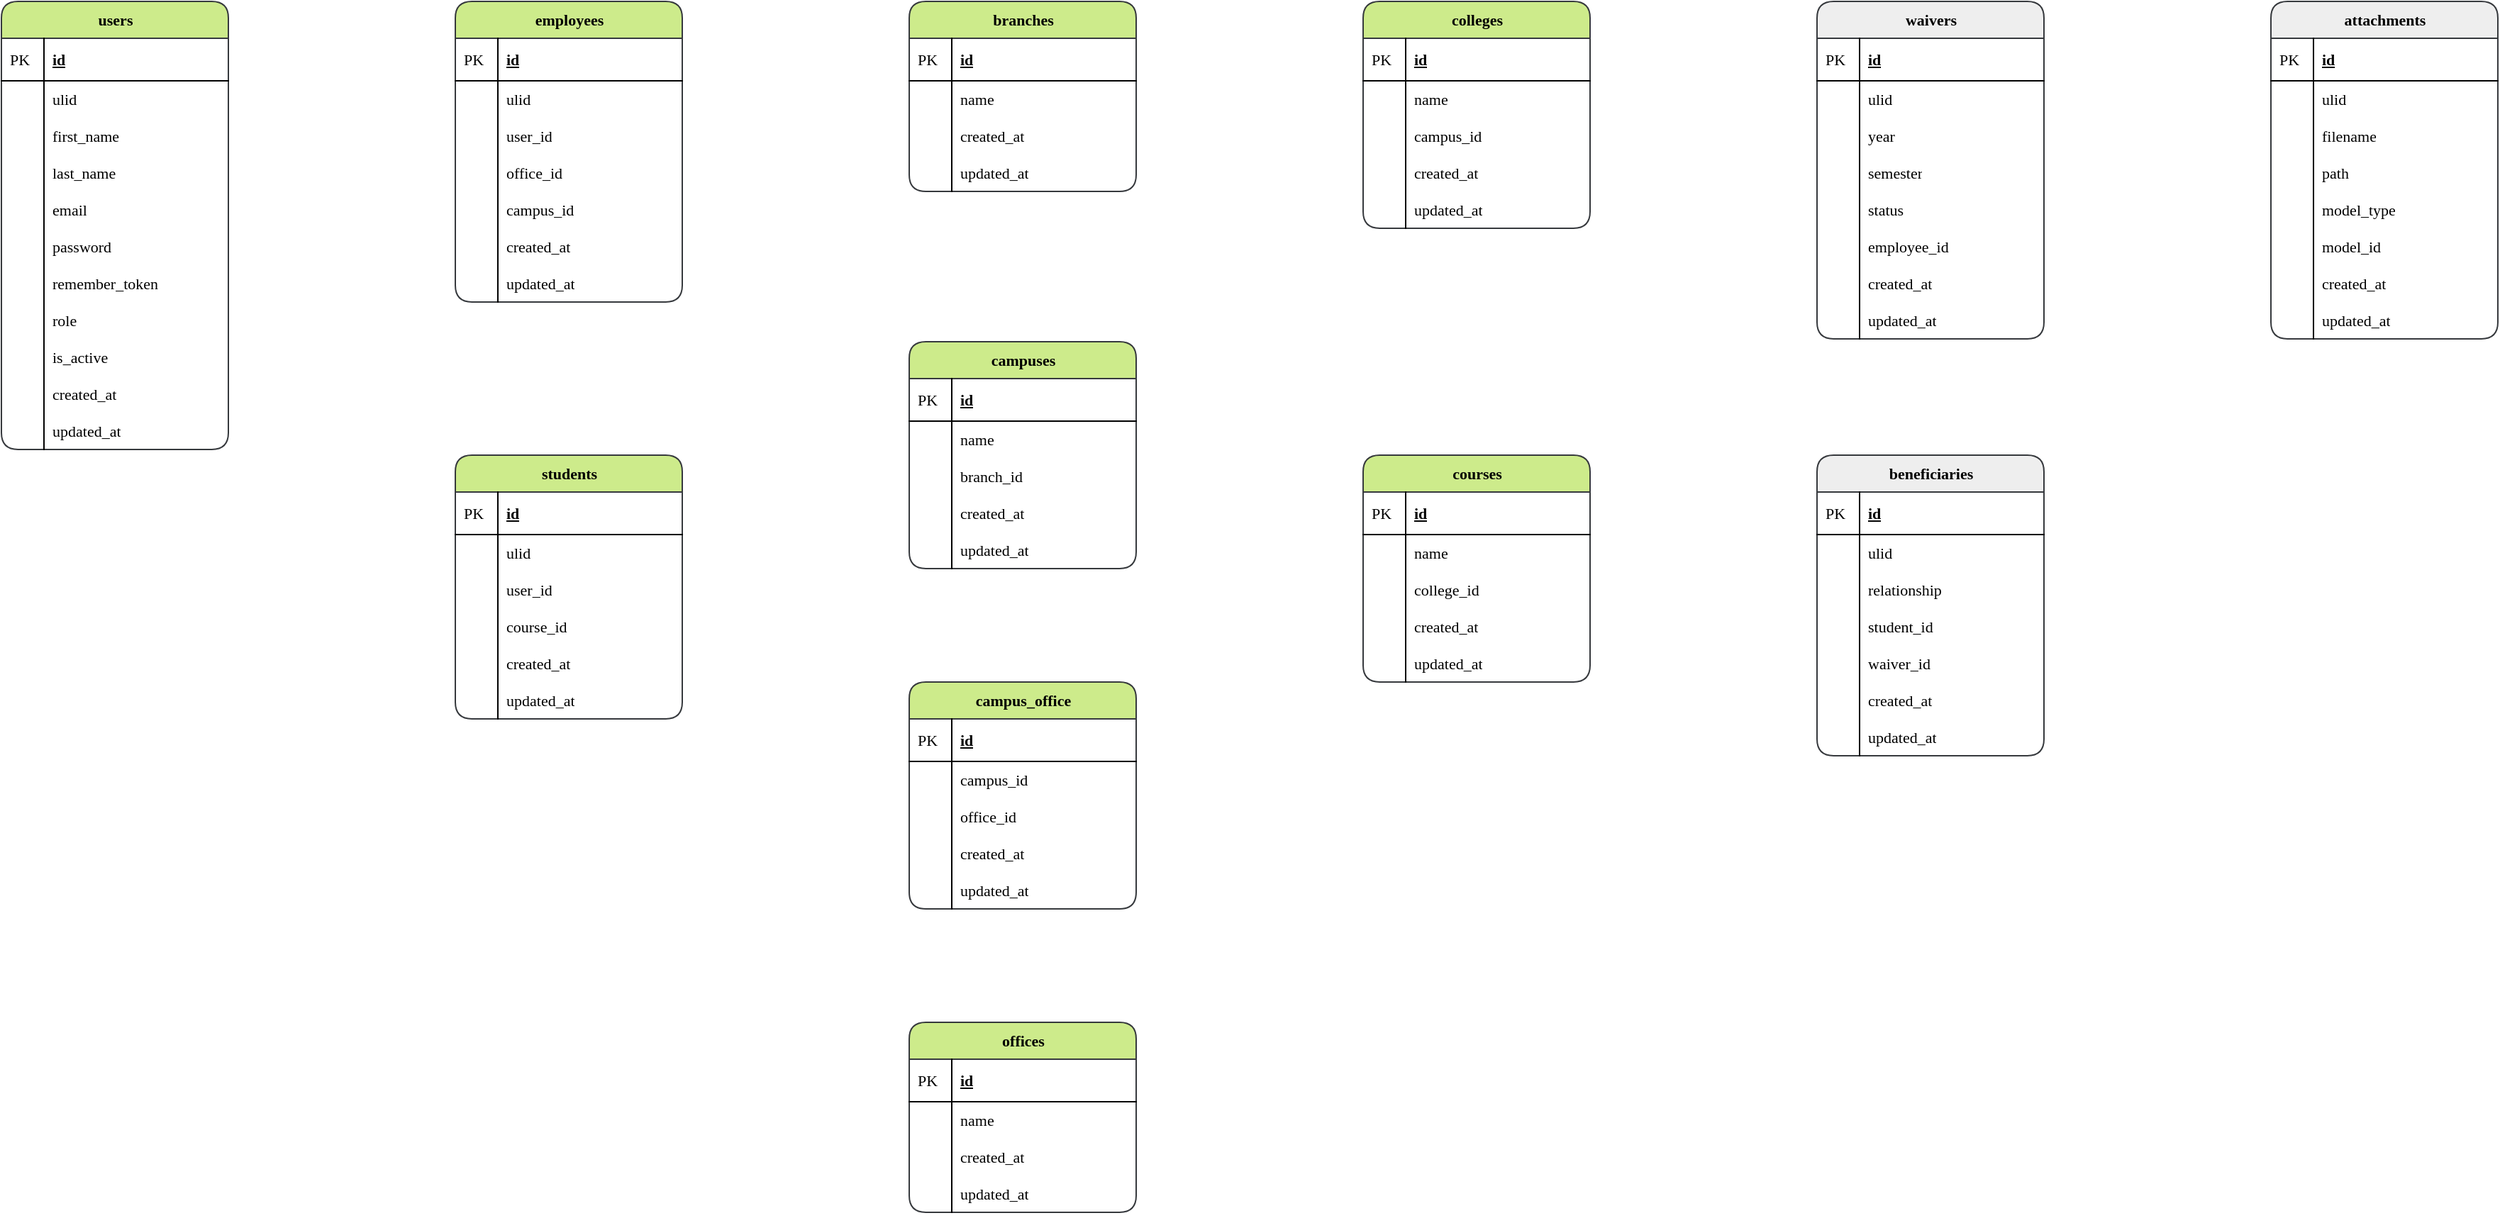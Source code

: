 <mxfile version="24.7.17">
  <diagram name="Page-1" id="e56a1550-8fbb-45ad-956c-1786394a9013">
    <mxGraphModel dx="1026" dy="743" grid="1" gridSize="10" guides="1" tooltips="1" connect="1" arrows="1" fold="1" page="1" pageScale="1" pageWidth="1100" pageHeight="850" background="none" math="0" shadow="0">
      <root>
        <mxCell id="0" />
        <mxCell id="1" parent="0" />
        <mxCell id="2e49270ec7c68f3f-80" value="users" style="swimlane;html=1;fontStyle=1;childLayout=stackLayout;horizontal=1;startSize=26;fillColor=#cdeb8b;horizontalStack=0;resizeParent=1;resizeLast=0;collapsible=1;marginBottom=0;swimlaneFillColor=#ffffff;align=center;rounded=1;shadow=0;comic=0;labelBackgroundColor=none;strokeWidth=1;fontFamily=Tahoma;fontSize=11;strokeColor=#36393d;" parent="1" vertex="1">
          <mxGeometry x="120" y="120" width="160" height="316" as="geometry" />
        </mxCell>
        <mxCell id="2e49270ec7c68f3f-81" value="id" style="shape=partialRectangle;top=0;left=0;right=0;bottom=1;html=1;align=left;verticalAlign=middle;fillColor=none;spacingLeft=34;spacingRight=4;whiteSpace=wrap;overflow=hidden;rotatable=0;points=[[0,0.5],[1,0.5]];portConstraint=eastwest;dropTarget=0;fontStyle=5;fontFamily=Tahoma;fontSize=11;" parent="2e49270ec7c68f3f-80" vertex="1">
          <mxGeometry y="26" width="160" height="30" as="geometry" />
        </mxCell>
        <mxCell id="2e49270ec7c68f3f-82" value="PK" style="shape=partialRectangle;top=0;left=0;bottom=0;html=1;fillColor=none;align=left;verticalAlign=middle;spacingLeft=4;spacingRight=4;whiteSpace=wrap;overflow=hidden;rotatable=0;points=[];portConstraint=eastwest;part=1;fontFamily=Tahoma;fontSize=11;" parent="2e49270ec7c68f3f-81" vertex="1" connectable="0">
          <mxGeometry width="30" height="30" as="geometry" />
        </mxCell>
        <mxCell id="2e49270ec7c68f3f-83" value="ulid" style="shape=partialRectangle;top=0;left=0;right=0;bottom=0;html=1;align=left;verticalAlign=top;fillColor=none;spacingLeft=34;spacingRight=4;whiteSpace=wrap;overflow=hidden;rotatable=0;points=[[0,0.5],[1,0.5]];portConstraint=eastwest;dropTarget=0;fontFamily=Tahoma;fontSize=11;" parent="2e49270ec7c68f3f-80" vertex="1">
          <mxGeometry y="56" width="160" height="26" as="geometry" />
        </mxCell>
        <mxCell id="2e49270ec7c68f3f-84" value="" style="shape=partialRectangle;top=0;left=0;bottom=0;html=1;fillColor=none;align=left;verticalAlign=top;spacingLeft=4;spacingRight=4;whiteSpace=wrap;overflow=hidden;rotatable=0;points=[];portConstraint=eastwest;part=1;fontFamily=Tahoma;fontSize=11;" parent="2e49270ec7c68f3f-83" vertex="1" connectable="0">
          <mxGeometry width="30" height="26" as="geometry" />
        </mxCell>
        <mxCell id="2e49270ec7c68f3f-85" value="first_name" style="shape=partialRectangle;top=0;left=0;right=0;bottom=0;html=1;align=left;verticalAlign=top;fillColor=none;spacingLeft=34;spacingRight=4;whiteSpace=wrap;overflow=hidden;rotatable=0;points=[[0,0.5],[1,0.5]];portConstraint=eastwest;dropTarget=0;fontFamily=Tahoma;fontSize=11;" parent="2e49270ec7c68f3f-80" vertex="1">
          <mxGeometry y="82" width="160" height="26" as="geometry" />
        </mxCell>
        <mxCell id="2e49270ec7c68f3f-86" value="" style="shape=partialRectangle;top=0;left=0;bottom=0;html=1;fillColor=none;align=left;verticalAlign=top;spacingLeft=4;spacingRight=4;whiteSpace=wrap;overflow=hidden;rotatable=0;points=[];portConstraint=eastwest;part=1;fontFamily=Tahoma;fontSize=11;" parent="2e49270ec7c68f3f-85" vertex="1" connectable="0">
          <mxGeometry width="30" height="26" as="geometry" />
        </mxCell>
        <mxCell id="Ojd0ChA_ITM1kGhPStPS-1" value="last_name" style="shape=partialRectangle;top=0;left=0;right=0;bottom=0;html=1;align=left;verticalAlign=top;fillColor=none;spacingLeft=34;spacingRight=4;whiteSpace=wrap;overflow=hidden;rotatable=0;points=[[0,0.5],[1,0.5]];portConstraint=eastwest;dropTarget=0;fontFamily=Tahoma;fontSize=11;" parent="2e49270ec7c68f3f-80" vertex="1">
          <mxGeometry y="108" width="160" height="26" as="geometry" />
        </mxCell>
        <mxCell id="Ojd0ChA_ITM1kGhPStPS-2" value="" style="shape=partialRectangle;top=0;left=0;bottom=0;html=1;fillColor=none;align=left;verticalAlign=top;spacingLeft=4;spacingRight=4;whiteSpace=wrap;overflow=hidden;rotatable=0;points=[];portConstraint=eastwest;part=1;fontFamily=Tahoma;fontSize=11;" parent="Ojd0ChA_ITM1kGhPStPS-1" vertex="1" connectable="0">
          <mxGeometry width="30" height="26" as="geometry" />
        </mxCell>
        <mxCell id="Ojd0ChA_ITM1kGhPStPS-3" value="email" style="shape=partialRectangle;top=0;left=0;right=0;bottom=0;html=1;align=left;verticalAlign=top;fillColor=none;spacingLeft=34;spacingRight=4;whiteSpace=wrap;overflow=hidden;rotatable=0;points=[[0,0.5],[1,0.5]];portConstraint=eastwest;dropTarget=0;fontFamily=Tahoma;fontSize=11;" parent="2e49270ec7c68f3f-80" vertex="1">
          <mxGeometry y="134" width="160" height="26" as="geometry" />
        </mxCell>
        <mxCell id="Ojd0ChA_ITM1kGhPStPS-4" value="" style="shape=partialRectangle;top=0;left=0;bottom=0;html=1;fillColor=none;align=left;verticalAlign=top;spacingLeft=4;spacingRight=4;whiteSpace=wrap;overflow=hidden;rotatable=0;points=[];portConstraint=eastwest;part=1;fontFamily=Tahoma;fontSize=11;" parent="Ojd0ChA_ITM1kGhPStPS-3" vertex="1" connectable="0">
          <mxGeometry width="30" height="26" as="geometry" />
        </mxCell>
        <mxCell id="Ojd0ChA_ITM1kGhPStPS-5" value="password" style="shape=partialRectangle;top=0;left=0;right=0;bottom=0;html=1;align=left;verticalAlign=top;fillColor=none;spacingLeft=34;spacingRight=4;whiteSpace=wrap;overflow=hidden;rotatable=0;points=[[0,0.5],[1,0.5]];portConstraint=eastwest;dropTarget=0;fontFamily=Tahoma;fontSize=11;" parent="2e49270ec7c68f3f-80" vertex="1">
          <mxGeometry y="160" width="160" height="26" as="geometry" />
        </mxCell>
        <mxCell id="Ojd0ChA_ITM1kGhPStPS-6" value="" style="shape=partialRectangle;top=0;left=0;bottom=0;html=1;fillColor=none;align=left;verticalAlign=top;spacingLeft=4;spacingRight=4;whiteSpace=wrap;overflow=hidden;rotatable=0;points=[];portConstraint=eastwest;part=1;fontFamily=Tahoma;fontSize=11;" parent="Ojd0ChA_ITM1kGhPStPS-5" vertex="1" connectable="0">
          <mxGeometry width="30" height="26" as="geometry" />
        </mxCell>
        <mxCell id="Ojd0ChA_ITM1kGhPStPS-7" value="remember_token" style="shape=partialRectangle;top=0;left=0;right=0;bottom=0;html=1;align=left;verticalAlign=top;fillColor=none;spacingLeft=34;spacingRight=4;whiteSpace=wrap;overflow=hidden;rotatable=0;points=[[0,0.5],[1,0.5]];portConstraint=eastwest;dropTarget=0;fontFamily=Tahoma;fontSize=11;" parent="2e49270ec7c68f3f-80" vertex="1">
          <mxGeometry y="186" width="160" height="26" as="geometry" />
        </mxCell>
        <mxCell id="Ojd0ChA_ITM1kGhPStPS-8" value="" style="shape=partialRectangle;top=0;left=0;bottom=0;html=1;fillColor=none;align=left;verticalAlign=top;spacingLeft=4;spacingRight=4;whiteSpace=wrap;overflow=hidden;rotatable=0;points=[];portConstraint=eastwest;part=1;fontFamily=Tahoma;fontSize=11;" parent="Ojd0ChA_ITM1kGhPStPS-7" vertex="1" connectable="0">
          <mxGeometry width="30" height="26" as="geometry" />
        </mxCell>
        <mxCell id="ujDuxj3ZrDWleLMOHNjb-1" value="role" style="shape=partialRectangle;top=0;left=0;right=0;bottom=0;html=1;align=left;verticalAlign=top;fillColor=none;spacingLeft=34;spacingRight=4;whiteSpace=wrap;overflow=hidden;rotatable=0;points=[[0,0.5],[1,0.5]];portConstraint=eastwest;dropTarget=0;fontFamily=Tahoma;fontSize=11;fontStyle=0" vertex="1" parent="2e49270ec7c68f3f-80">
          <mxGeometry y="212" width="160" height="26" as="geometry" />
        </mxCell>
        <mxCell id="ujDuxj3ZrDWleLMOHNjb-2" value="" style="shape=partialRectangle;top=0;left=0;bottom=0;html=1;fillColor=none;align=left;verticalAlign=top;spacingLeft=4;spacingRight=4;whiteSpace=wrap;overflow=hidden;rotatable=0;points=[];portConstraint=eastwest;part=1;fontFamily=Tahoma;fontSize=11;" vertex="1" connectable="0" parent="ujDuxj3ZrDWleLMOHNjb-1">
          <mxGeometry width="30" height="26" as="geometry" />
        </mxCell>
        <mxCell id="ujDuxj3ZrDWleLMOHNjb-3" value="is_active" style="shape=partialRectangle;top=0;left=0;right=0;bottom=0;html=1;align=left;verticalAlign=top;fillColor=none;spacingLeft=34;spacingRight=4;whiteSpace=wrap;overflow=hidden;rotatable=0;points=[[0,0.5],[1,0.5]];portConstraint=eastwest;dropTarget=0;fontFamily=Tahoma;fontSize=11;fontStyle=0" vertex="1" parent="2e49270ec7c68f3f-80">
          <mxGeometry y="238" width="160" height="26" as="geometry" />
        </mxCell>
        <mxCell id="ujDuxj3ZrDWleLMOHNjb-4" value="" style="shape=partialRectangle;top=0;left=0;bottom=0;html=1;fillColor=none;align=left;verticalAlign=top;spacingLeft=4;spacingRight=4;whiteSpace=wrap;overflow=hidden;rotatable=0;points=[];portConstraint=eastwest;part=1;fontFamily=Tahoma;fontSize=11;" vertex="1" connectable="0" parent="ujDuxj3ZrDWleLMOHNjb-3">
          <mxGeometry width="30" height="26" as="geometry" />
        </mxCell>
        <mxCell id="Ojd0ChA_ITM1kGhPStPS-9" value="created_at" style="shape=partialRectangle;top=0;left=0;right=0;bottom=0;html=1;align=left;verticalAlign=top;fillColor=none;spacingLeft=34;spacingRight=4;whiteSpace=wrap;overflow=hidden;rotatable=0;points=[[0,0.5],[1,0.5]];portConstraint=eastwest;dropTarget=0;fontFamily=Tahoma;fontSize=11;" parent="2e49270ec7c68f3f-80" vertex="1">
          <mxGeometry y="264" width="160" height="26" as="geometry" />
        </mxCell>
        <mxCell id="Ojd0ChA_ITM1kGhPStPS-10" value="" style="shape=partialRectangle;top=0;left=0;bottom=0;html=1;fillColor=none;align=left;verticalAlign=top;spacingLeft=4;spacingRight=4;whiteSpace=wrap;overflow=hidden;rotatable=0;points=[];portConstraint=eastwest;part=1;fontFamily=Tahoma;fontSize=11;" parent="Ojd0ChA_ITM1kGhPStPS-9" vertex="1" connectable="0">
          <mxGeometry width="30" height="26" as="geometry" />
        </mxCell>
        <mxCell id="Ojd0ChA_ITM1kGhPStPS-11" value="updated_at" style="shape=partialRectangle;top=0;left=0;right=0;bottom=0;html=1;align=left;verticalAlign=top;fillColor=none;spacingLeft=34;spacingRight=4;whiteSpace=wrap;overflow=hidden;rotatable=0;points=[[0,0.5],[1,0.5]];portConstraint=eastwest;dropTarget=0;fontFamily=Tahoma;fontSize=11;" parent="2e49270ec7c68f3f-80" vertex="1">
          <mxGeometry y="290" width="160" height="26" as="geometry" />
        </mxCell>
        <mxCell id="Ojd0ChA_ITM1kGhPStPS-12" value="" style="shape=partialRectangle;top=0;left=0;bottom=0;html=1;fillColor=none;align=left;verticalAlign=top;spacingLeft=4;spacingRight=4;whiteSpace=wrap;overflow=hidden;rotatable=0;points=[];portConstraint=eastwest;part=1;fontFamily=Tahoma;fontSize=11;" parent="Ojd0ChA_ITM1kGhPStPS-11" vertex="1" connectable="0">
          <mxGeometry width="30" height="26" as="geometry" />
        </mxCell>
        <mxCell id="Ojd0ChA_ITM1kGhPStPS-15" value="employees" style="swimlane;html=1;fontStyle=1;childLayout=stackLayout;horizontal=1;startSize=26;fillColor=#cdeb8b;horizontalStack=0;resizeParent=1;resizeLast=0;collapsible=1;marginBottom=0;swimlaneFillColor=#ffffff;align=center;rounded=1;shadow=0;comic=0;labelBackgroundColor=none;strokeWidth=1;fontFamily=Tahoma;fontSize=11;strokeColor=#36393d;" parent="1" vertex="1">
          <mxGeometry x="440" y="120" width="160" height="212" as="geometry" />
        </mxCell>
        <mxCell id="Ojd0ChA_ITM1kGhPStPS-16" value="id" style="shape=partialRectangle;top=0;left=0;right=0;bottom=1;html=1;align=left;verticalAlign=middle;fillColor=none;spacingLeft=34;spacingRight=4;whiteSpace=wrap;overflow=hidden;rotatable=0;points=[[0,0.5],[1,0.5]];portConstraint=eastwest;dropTarget=0;fontStyle=5;fontFamily=Tahoma;fontSize=11;" parent="Ojd0ChA_ITM1kGhPStPS-15" vertex="1">
          <mxGeometry y="26" width="160" height="30" as="geometry" />
        </mxCell>
        <mxCell id="Ojd0ChA_ITM1kGhPStPS-17" value="PK" style="shape=partialRectangle;top=0;left=0;bottom=0;html=1;fillColor=none;align=left;verticalAlign=middle;spacingLeft=4;spacingRight=4;whiteSpace=wrap;overflow=hidden;rotatable=0;points=[];portConstraint=eastwest;part=1;fontFamily=Tahoma;fontSize=11;" parent="Ojd0ChA_ITM1kGhPStPS-16" vertex="1" connectable="0">
          <mxGeometry width="30" height="30" as="geometry" />
        </mxCell>
        <mxCell id="Ojd0ChA_ITM1kGhPStPS-18" value="ulid" style="shape=partialRectangle;top=0;left=0;right=0;bottom=0;html=1;align=left;verticalAlign=top;fillColor=none;spacingLeft=34;spacingRight=4;whiteSpace=wrap;overflow=hidden;rotatable=0;points=[[0,0.5],[1,0.5]];portConstraint=eastwest;dropTarget=0;fontFamily=Tahoma;fontSize=11;" parent="Ojd0ChA_ITM1kGhPStPS-15" vertex="1">
          <mxGeometry y="56" width="160" height="26" as="geometry" />
        </mxCell>
        <mxCell id="Ojd0ChA_ITM1kGhPStPS-19" value="" style="shape=partialRectangle;top=0;left=0;bottom=0;html=1;fillColor=none;align=left;verticalAlign=top;spacingLeft=4;spacingRight=4;whiteSpace=wrap;overflow=hidden;rotatable=0;points=[];portConstraint=eastwest;part=1;fontFamily=Tahoma;fontSize=11;" parent="Ojd0ChA_ITM1kGhPStPS-18" vertex="1" connectable="0">
          <mxGeometry width="30" height="26" as="geometry" />
        </mxCell>
        <mxCell id="Ojd0ChA_ITM1kGhPStPS-20" value="user_id" style="shape=partialRectangle;top=0;left=0;right=0;bottom=0;html=1;align=left;verticalAlign=top;fillColor=none;spacingLeft=34;spacingRight=4;whiteSpace=wrap;overflow=hidden;rotatable=0;points=[[0,0.5],[1,0.5]];portConstraint=eastwest;dropTarget=0;fontFamily=Tahoma;fontSize=11;" parent="Ojd0ChA_ITM1kGhPStPS-15" vertex="1">
          <mxGeometry y="82" width="160" height="26" as="geometry" />
        </mxCell>
        <mxCell id="Ojd0ChA_ITM1kGhPStPS-21" value="" style="shape=partialRectangle;top=0;left=0;bottom=0;html=1;fillColor=none;align=left;verticalAlign=top;spacingLeft=4;spacingRight=4;whiteSpace=wrap;overflow=hidden;rotatable=0;points=[];portConstraint=eastwest;part=1;fontFamily=Tahoma;fontSize=11;" parent="Ojd0ChA_ITM1kGhPStPS-20" vertex="1" connectable="0">
          <mxGeometry width="30" height="26" as="geometry" />
        </mxCell>
        <mxCell id="Ojd0ChA_ITM1kGhPStPS-22" value="office_id" style="shape=partialRectangle;top=0;left=0;right=0;bottom=0;html=1;align=left;verticalAlign=top;fillColor=none;spacingLeft=34;spacingRight=4;whiteSpace=wrap;overflow=hidden;rotatable=0;points=[[0,0.5],[1,0.5]];portConstraint=eastwest;dropTarget=0;fontFamily=Tahoma;fontSize=11;" parent="Ojd0ChA_ITM1kGhPStPS-15" vertex="1">
          <mxGeometry y="108" width="160" height="26" as="geometry" />
        </mxCell>
        <mxCell id="Ojd0ChA_ITM1kGhPStPS-23" value="" style="shape=partialRectangle;top=0;left=0;bottom=0;html=1;fillColor=none;align=left;verticalAlign=top;spacingLeft=4;spacingRight=4;whiteSpace=wrap;overflow=hidden;rotatable=0;points=[];portConstraint=eastwest;part=1;fontFamily=Tahoma;fontSize=11;" parent="Ojd0ChA_ITM1kGhPStPS-22" vertex="1" connectable="0">
          <mxGeometry width="30" height="26" as="geometry" />
        </mxCell>
        <mxCell id="Ojd0ChA_ITM1kGhPStPS-24" value="campus_id" style="shape=partialRectangle;top=0;left=0;right=0;bottom=0;html=1;align=left;verticalAlign=top;fillColor=none;spacingLeft=34;spacingRight=4;whiteSpace=wrap;overflow=hidden;rotatable=0;points=[[0,0.5],[1,0.5]];portConstraint=eastwest;dropTarget=0;fontFamily=Tahoma;fontSize=11;" parent="Ojd0ChA_ITM1kGhPStPS-15" vertex="1">
          <mxGeometry y="134" width="160" height="26" as="geometry" />
        </mxCell>
        <mxCell id="Ojd0ChA_ITM1kGhPStPS-25" value="" style="shape=partialRectangle;top=0;left=0;bottom=0;html=1;fillColor=none;align=left;verticalAlign=top;spacingLeft=4;spacingRight=4;whiteSpace=wrap;overflow=hidden;rotatable=0;points=[];portConstraint=eastwest;part=1;fontFamily=Tahoma;fontSize=11;" parent="Ojd0ChA_ITM1kGhPStPS-24" vertex="1" connectable="0">
          <mxGeometry width="30" height="26" as="geometry" />
        </mxCell>
        <mxCell id="Ojd0ChA_ITM1kGhPStPS-30" value="created_at" style="shape=partialRectangle;top=0;left=0;right=0;bottom=0;html=1;align=left;verticalAlign=top;fillColor=none;spacingLeft=34;spacingRight=4;whiteSpace=wrap;overflow=hidden;rotatable=0;points=[[0,0.5],[1,0.5]];portConstraint=eastwest;dropTarget=0;fontFamily=Tahoma;fontSize=11;" parent="Ojd0ChA_ITM1kGhPStPS-15" vertex="1">
          <mxGeometry y="160" width="160" height="26" as="geometry" />
        </mxCell>
        <mxCell id="Ojd0ChA_ITM1kGhPStPS-31" value="" style="shape=partialRectangle;top=0;left=0;bottom=0;html=1;fillColor=none;align=left;verticalAlign=top;spacingLeft=4;spacingRight=4;whiteSpace=wrap;overflow=hidden;rotatable=0;points=[];portConstraint=eastwest;part=1;fontFamily=Tahoma;fontSize=11;" parent="Ojd0ChA_ITM1kGhPStPS-30" vertex="1" connectable="0">
          <mxGeometry width="30" height="26" as="geometry" />
        </mxCell>
        <mxCell id="Ojd0ChA_ITM1kGhPStPS-32" value="updated_at" style="shape=partialRectangle;top=0;left=0;right=0;bottom=0;html=1;align=left;verticalAlign=top;fillColor=none;spacingLeft=34;spacingRight=4;whiteSpace=wrap;overflow=hidden;rotatable=0;points=[[0,0.5],[1,0.5]];portConstraint=eastwest;dropTarget=0;fontFamily=Tahoma;fontSize=11;" parent="Ojd0ChA_ITM1kGhPStPS-15" vertex="1">
          <mxGeometry y="186" width="160" height="26" as="geometry" />
        </mxCell>
        <mxCell id="Ojd0ChA_ITM1kGhPStPS-33" value="" style="shape=partialRectangle;top=0;left=0;bottom=0;html=1;fillColor=none;align=left;verticalAlign=top;spacingLeft=4;spacingRight=4;whiteSpace=wrap;overflow=hidden;rotatable=0;points=[];portConstraint=eastwest;part=1;fontFamily=Tahoma;fontSize=11;" parent="Ojd0ChA_ITM1kGhPStPS-32" vertex="1" connectable="0">
          <mxGeometry width="30" height="26" as="geometry" />
        </mxCell>
        <mxCell id="Ojd0ChA_ITM1kGhPStPS-34" value="students" style="swimlane;html=1;fontStyle=1;childLayout=stackLayout;horizontal=1;startSize=26;fillColor=#cdeb8b;horizontalStack=0;resizeParent=1;resizeLast=0;collapsible=1;marginBottom=0;swimlaneFillColor=#ffffff;align=center;rounded=1;shadow=0;comic=0;labelBackgroundColor=none;strokeWidth=1;fontFamily=Tahoma;fontSize=11;strokeColor=#36393d;" parent="1" vertex="1">
          <mxGeometry x="440" y="440" width="160" height="186" as="geometry" />
        </mxCell>
        <mxCell id="Ojd0ChA_ITM1kGhPStPS-35" value="id" style="shape=partialRectangle;top=0;left=0;right=0;bottom=1;html=1;align=left;verticalAlign=middle;fillColor=none;spacingLeft=34;spacingRight=4;whiteSpace=wrap;overflow=hidden;rotatable=0;points=[[0,0.5],[1,0.5]];portConstraint=eastwest;dropTarget=0;fontStyle=5;fontFamily=Tahoma;fontSize=11;" parent="Ojd0ChA_ITM1kGhPStPS-34" vertex="1">
          <mxGeometry y="26" width="160" height="30" as="geometry" />
        </mxCell>
        <mxCell id="Ojd0ChA_ITM1kGhPStPS-36" value="PK" style="shape=partialRectangle;top=0;left=0;bottom=0;html=1;fillColor=none;align=left;verticalAlign=middle;spacingLeft=4;spacingRight=4;whiteSpace=wrap;overflow=hidden;rotatable=0;points=[];portConstraint=eastwest;part=1;fontFamily=Tahoma;fontSize=11;" parent="Ojd0ChA_ITM1kGhPStPS-35" vertex="1" connectable="0">
          <mxGeometry width="30" height="30" as="geometry" />
        </mxCell>
        <mxCell id="Ojd0ChA_ITM1kGhPStPS-37" value="ulid" style="shape=partialRectangle;top=0;left=0;right=0;bottom=0;html=1;align=left;verticalAlign=top;fillColor=none;spacingLeft=34;spacingRight=4;whiteSpace=wrap;overflow=hidden;rotatable=0;points=[[0,0.5],[1,0.5]];portConstraint=eastwest;dropTarget=0;fontFamily=Tahoma;fontSize=11;" parent="Ojd0ChA_ITM1kGhPStPS-34" vertex="1">
          <mxGeometry y="56" width="160" height="26" as="geometry" />
        </mxCell>
        <mxCell id="Ojd0ChA_ITM1kGhPStPS-38" value="" style="shape=partialRectangle;top=0;left=0;bottom=0;html=1;fillColor=none;align=left;verticalAlign=top;spacingLeft=4;spacingRight=4;whiteSpace=wrap;overflow=hidden;rotatable=0;points=[];portConstraint=eastwest;part=1;fontFamily=Tahoma;fontSize=11;" parent="Ojd0ChA_ITM1kGhPStPS-37" vertex="1" connectable="0">
          <mxGeometry width="30" height="26" as="geometry" />
        </mxCell>
        <mxCell id="Ojd0ChA_ITM1kGhPStPS-39" value="user_id" style="shape=partialRectangle;top=0;left=0;right=0;bottom=0;html=1;align=left;verticalAlign=top;fillColor=none;spacingLeft=34;spacingRight=4;whiteSpace=wrap;overflow=hidden;rotatable=0;points=[[0,0.5],[1,0.5]];portConstraint=eastwest;dropTarget=0;fontFamily=Tahoma;fontSize=11;" parent="Ojd0ChA_ITM1kGhPStPS-34" vertex="1">
          <mxGeometry y="82" width="160" height="26" as="geometry" />
        </mxCell>
        <mxCell id="Ojd0ChA_ITM1kGhPStPS-40" value="" style="shape=partialRectangle;top=0;left=0;bottom=0;html=1;fillColor=none;align=left;verticalAlign=top;spacingLeft=4;spacingRight=4;whiteSpace=wrap;overflow=hidden;rotatable=0;points=[];portConstraint=eastwest;part=1;fontFamily=Tahoma;fontSize=11;" parent="Ojd0ChA_ITM1kGhPStPS-39" vertex="1" connectable="0">
          <mxGeometry width="30" height="26" as="geometry" />
        </mxCell>
        <mxCell id="Ojd0ChA_ITM1kGhPStPS-41" value="course_id" style="shape=partialRectangle;top=0;left=0;right=0;bottom=0;html=1;align=left;verticalAlign=top;fillColor=none;spacingLeft=34;spacingRight=4;whiteSpace=wrap;overflow=hidden;rotatable=0;points=[[0,0.5],[1,0.5]];portConstraint=eastwest;dropTarget=0;fontFamily=Tahoma;fontSize=11;" parent="Ojd0ChA_ITM1kGhPStPS-34" vertex="1">
          <mxGeometry y="108" width="160" height="26" as="geometry" />
        </mxCell>
        <mxCell id="Ojd0ChA_ITM1kGhPStPS-42" value="" style="shape=partialRectangle;top=0;left=0;bottom=0;html=1;fillColor=none;align=left;verticalAlign=top;spacingLeft=4;spacingRight=4;whiteSpace=wrap;overflow=hidden;rotatable=0;points=[];portConstraint=eastwest;part=1;fontFamily=Tahoma;fontSize=11;" parent="Ojd0ChA_ITM1kGhPStPS-41" vertex="1" connectable="0">
          <mxGeometry width="30" height="26" as="geometry" />
        </mxCell>
        <mxCell id="Ojd0ChA_ITM1kGhPStPS-45" value="created_at" style="shape=partialRectangle;top=0;left=0;right=0;bottom=0;html=1;align=left;verticalAlign=top;fillColor=none;spacingLeft=34;spacingRight=4;whiteSpace=wrap;overflow=hidden;rotatable=0;points=[[0,0.5],[1,0.5]];portConstraint=eastwest;dropTarget=0;fontFamily=Tahoma;fontSize=11;" parent="Ojd0ChA_ITM1kGhPStPS-34" vertex="1">
          <mxGeometry y="134" width="160" height="26" as="geometry" />
        </mxCell>
        <mxCell id="Ojd0ChA_ITM1kGhPStPS-46" value="" style="shape=partialRectangle;top=0;left=0;bottom=0;html=1;fillColor=none;align=left;verticalAlign=top;spacingLeft=4;spacingRight=4;whiteSpace=wrap;overflow=hidden;rotatable=0;points=[];portConstraint=eastwest;part=1;fontFamily=Tahoma;fontSize=11;" parent="Ojd0ChA_ITM1kGhPStPS-45" vertex="1" connectable="0">
          <mxGeometry width="30" height="26" as="geometry" />
        </mxCell>
        <mxCell id="Ojd0ChA_ITM1kGhPStPS-47" value="updated_at" style="shape=partialRectangle;top=0;left=0;right=0;bottom=0;html=1;align=left;verticalAlign=top;fillColor=none;spacingLeft=34;spacingRight=4;whiteSpace=wrap;overflow=hidden;rotatable=0;points=[[0,0.5],[1,0.5]];portConstraint=eastwest;dropTarget=0;fontFamily=Tahoma;fontSize=11;" parent="Ojd0ChA_ITM1kGhPStPS-34" vertex="1">
          <mxGeometry y="160" width="160" height="26" as="geometry" />
        </mxCell>
        <mxCell id="Ojd0ChA_ITM1kGhPStPS-48" value="" style="shape=partialRectangle;top=0;left=0;bottom=0;html=1;fillColor=none;align=left;verticalAlign=top;spacingLeft=4;spacingRight=4;whiteSpace=wrap;overflow=hidden;rotatable=0;points=[];portConstraint=eastwest;part=1;fontFamily=Tahoma;fontSize=11;" parent="Ojd0ChA_ITM1kGhPStPS-47" vertex="1" connectable="0">
          <mxGeometry width="30" height="26" as="geometry" />
        </mxCell>
        <mxCell id="Ojd0ChA_ITM1kGhPStPS-49" value="branches" style="swimlane;html=1;fontStyle=1;childLayout=stackLayout;horizontal=1;startSize=26;fillColor=#cdeb8b;horizontalStack=0;resizeParent=1;resizeLast=0;collapsible=1;marginBottom=0;swimlaneFillColor=#ffffff;align=center;rounded=1;shadow=0;comic=0;labelBackgroundColor=none;strokeWidth=1;fontFamily=Tahoma;fontSize=11;strokeColor=#36393d;" parent="1" vertex="1">
          <mxGeometry x="760" y="120" width="160" height="134" as="geometry" />
        </mxCell>
        <mxCell id="Ojd0ChA_ITM1kGhPStPS-50" value="id" style="shape=partialRectangle;top=0;left=0;right=0;bottom=1;html=1;align=left;verticalAlign=middle;fillColor=none;spacingLeft=34;spacingRight=4;whiteSpace=wrap;overflow=hidden;rotatable=0;points=[[0,0.5],[1,0.5]];portConstraint=eastwest;dropTarget=0;fontStyle=5;fontFamily=Tahoma;fontSize=11;" parent="Ojd0ChA_ITM1kGhPStPS-49" vertex="1">
          <mxGeometry y="26" width="160" height="30" as="geometry" />
        </mxCell>
        <mxCell id="Ojd0ChA_ITM1kGhPStPS-51" value="PK" style="shape=partialRectangle;top=0;left=0;bottom=0;html=1;fillColor=none;align=left;verticalAlign=middle;spacingLeft=4;spacingRight=4;whiteSpace=wrap;overflow=hidden;rotatable=0;points=[];portConstraint=eastwest;part=1;fontFamily=Tahoma;fontSize=11;" parent="Ojd0ChA_ITM1kGhPStPS-50" vertex="1" connectable="0">
          <mxGeometry width="30" height="30" as="geometry" />
        </mxCell>
        <mxCell id="Ojd0ChA_ITM1kGhPStPS-54" value="name" style="shape=partialRectangle;top=0;left=0;right=0;bottom=0;html=1;align=left;verticalAlign=top;fillColor=none;spacingLeft=34;spacingRight=4;whiteSpace=wrap;overflow=hidden;rotatable=0;points=[[0,0.5],[1,0.5]];portConstraint=eastwest;dropTarget=0;fontFamily=Tahoma;fontSize=11;" parent="Ojd0ChA_ITM1kGhPStPS-49" vertex="1">
          <mxGeometry y="56" width="160" height="26" as="geometry" />
        </mxCell>
        <mxCell id="Ojd0ChA_ITM1kGhPStPS-55" value="" style="shape=partialRectangle;top=0;left=0;bottom=0;html=1;fillColor=none;align=left;verticalAlign=top;spacingLeft=4;spacingRight=4;whiteSpace=wrap;overflow=hidden;rotatable=0;points=[];portConstraint=eastwest;part=1;fontFamily=Tahoma;fontSize=11;" parent="Ojd0ChA_ITM1kGhPStPS-54" vertex="1" connectable="0">
          <mxGeometry width="30" height="26" as="geometry" />
        </mxCell>
        <mxCell id="Ojd0ChA_ITM1kGhPStPS-60" value="created_at" style="shape=partialRectangle;top=0;left=0;right=0;bottom=0;html=1;align=left;verticalAlign=top;fillColor=none;spacingLeft=34;spacingRight=4;whiteSpace=wrap;overflow=hidden;rotatable=0;points=[[0,0.5],[1,0.5]];portConstraint=eastwest;dropTarget=0;fontFamily=Tahoma;fontSize=11;" parent="Ojd0ChA_ITM1kGhPStPS-49" vertex="1">
          <mxGeometry y="82" width="160" height="26" as="geometry" />
        </mxCell>
        <mxCell id="Ojd0ChA_ITM1kGhPStPS-61" value="" style="shape=partialRectangle;top=0;left=0;bottom=0;html=1;fillColor=none;align=left;verticalAlign=top;spacingLeft=4;spacingRight=4;whiteSpace=wrap;overflow=hidden;rotatable=0;points=[];portConstraint=eastwest;part=1;fontFamily=Tahoma;fontSize=11;" parent="Ojd0ChA_ITM1kGhPStPS-60" vertex="1" connectable="0">
          <mxGeometry width="30" height="26" as="geometry" />
        </mxCell>
        <mxCell id="Ojd0ChA_ITM1kGhPStPS-62" value="updated_at" style="shape=partialRectangle;top=0;left=0;right=0;bottom=0;html=1;align=left;verticalAlign=top;fillColor=none;spacingLeft=34;spacingRight=4;whiteSpace=wrap;overflow=hidden;rotatable=0;points=[[0,0.5],[1,0.5]];portConstraint=eastwest;dropTarget=0;fontFamily=Tahoma;fontSize=11;" parent="Ojd0ChA_ITM1kGhPStPS-49" vertex="1">
          <mxGeometry y="108" width="160" height="26" as="geometry" />
        </mxCell>
        <mxCell id="Ojd0ChA_ITM1kGhPStPS-63" value="" style="shape=partialRectangle;top=0;left=0;bottom=0;html=1;fillColor=none;align=left;verticalAlign=top;spacingLeft=4;spacingRight=4;whiteSpace=wrap;overflow=hidden;rotatable=0;points=[];portConstraint=eastwest;part=1;fontFamily=Tahoma;fontSize=11;" parent="Ojd0ChA_ITM1kGhPStPS-62" vertex="1" connectable="0">
          <mxGeometry width="30" height="26" as="geometry" />
        </mxCell>
        <mxCell id="Ojd0ChA_ITM1kGhPStPS-64" value="campuses" style="swimlane;html=1;fontStyle=1;childLayout=stackLayout;horizontal=1;startSize=26;fillColor=#cdeb8b;horizontalStack=0;resizeParent=1;resizeLast=0;collapsible=1;marginBottom=0;swimlaneFillColor=#ffffff;align=center;rounded=1;shadow=0;comic=0;labelBackgroundColor=none;strokeWidth=1;fontFamily=Tahoma;fontSize=11;strokeColor=#36393d;" parent="1" vertex="1">
          <mxGeometry x="760" y="360" width="160" height="160" as="geometry" />
        </mxCell>
        <mxCell id="Ojd0ChA_ITM1kGhPStPS-65" value="id" style="shape=partialRectangle;top=0;left=0;right=0;bottom=1;html=1;align=left;verticalAlign=middle;fillColor=none;spacingLeft=34;spacingRight=4;whiteSpace=wrap;overflow=hidden;rotatable=0;points=[[0,0.5],[1,0.5]];portConstraint=eastwest;dropTarget=0;fontStyle=5;fontFamily=Tahoma;fontSize=11;" parent="Ojd0ChA_ITM1kGhPStPS-64" vertex="1">
          <mxGeometry y="26" width="160" height="30" as="geometry" />
        </mxCell>
        <mxCell id="Ojd0ChA_ITM1kGhPStPS-66" value="PK" style="shape=partialRectangle;top=0;left=0;bottom=0;html=1;fillColor=none;align=left;verticalAlign=middle;spacingLeft=4;spacingRight=4;whiteSpace=wrap;overflow=hidden;rotatable=0;points=[];portConstraint=eastwest;part=1;fontFamily=Tahoma;fontSize=11;" parent="Ojd0ChA_ITM1kGhPStPS-65" vertex="1" connectable="0">
          <mxGeometry width="30" height="30" as="geometry" />
        </mxCell>
        <mxCell id="Ojd0ChA_ITM1kGhPStPS-69" value="name" style="shape=partialRectangle;top=0;left=0;right=0;bottom=0;html=1;align=left;verticalAlign=top;fillColor=none;spacingLeft=34;spacingRight=4;whiteSpace=wrap;overflow=hidden;rotatable=0;points=[[0,0.5],[1,0.5]];portConstraint=eastwest;dropTarget=0;fontFamily=Tahoma;fontSize=11;" parent="Ojd0ChA_ITM1kGhPStPS-64" vertex="1">
          <mxGeometry y="56" width="160" height="26" as="geometry" />
        </mxCell>
        <mxCell id="Ojd0ChA_ITM1kGhPStPS-70" value="" style="shape=partialRectangle;top=0;left=0;bottom=0;html=1;fillColor=none;align=left;verticalAlign=top;spacingLeft=4;spacingRight=4;whiteSpace=wrap;overflow=hidden;rotatable=0;points=[];portConstraint=eastwest;part=1;fontFamily=Tahoma;fontSize=11;" parent="Ojd0ChA_ITM1kGhPStPS-69" vertex="1" connectable="0">
          <mxGeometry width="30" height="26" as="geometry" />
        </mxCell>
        <mxCell id="Ojd0ChA_ITM1kGhPStPS-75" value="branch_id" style="shape=partialRectangle;top=0;left=0;right=0;bottom=0;html=1;align=left;verticalAlign=top;fillColor=none;spacingLeft=34;spacingRight=4;whiteSpace=wrap;overflow=hidden;rotatable=0;points=[[0,0.5],[1,0.5]];portConstraint=eastwest;dropTarget=0;fontFamily=Tahoma;fontSize=11;" parent="Ojd0ChA_ITM1kGhPStPS-64" vertex="1">
          <mxGeometry y="82" width="160" height="26" as="geometry" />
        </mxCell>
        <mxCell id="Ojd0ChA_ITM1kGhPStPS-76" value="" style="shape=partialRectangle;top=0;left=0;bottom=0;html=1;fillColor=none;align=left;verticalAlign=top;spacingLeft=4;spacingRight=4;whiteSpace=wrap;overflow=hidden;rotatable=0;points=[];portConstraint=eastwest;part=1;fontFamily=Tahoma;fontSize=11;" parent="Ojd0ChA_ITM1kGhPStPS-75" vertex="1" connectable="0">
          <mxGeometry width="30" height="26" as="geometry" />
        </mxCell>
        <mxCell id="Ojd0ChA_ITM1kGhPStPS-71" value="created_at" style="shape=partialRectangle;top=0;left=0;right=0;bottom=0;html=1;align=left;verticalAlign=top;fillColor=none;spacingLeft=34;spacingRight=4;whiteSpace=wrap;overflow=hidden;rotatable=0;points=[[0,0.5],[1,0.5]];portConstraint=eastwest;dropTarget=0;fontFamily=Tahoma;fontSize=11;" parent="Ojd0ChA_ITM1kGhPStPS-64" vertex="1">
          <mxGeometry y="108" width="160" height="26" as="geometry" />
        </mxCell>
        <mxCell id="Ojd0ChA_ITM1kGhPStPS-72" value="" style="shape=partialRectangle;top=0;left=0;bottom=0;html=1;fillColor=none;align=left;verticalAlign=top;spacingLeft=4;spacingRight=4;whiteSpace=wrap;overflow=hidden;rotatable=0;points=[];portConstraint=eastwest;part=1;fontFamily=Tahoma;fontSize=11;" parent="Ojd0ChA_ITM1kGhPStPS-71" vertex="1" connectable="0">
          <mxGeometry width="30" height="26" as="geometry" />
        </mxCell>
        <mxCell id="Ojd0ChA_ITM1kGhPStPS-73" value="updated_at" style="shape=partialRectangle;top=0;left=0;right=0;bottom=0;html=1;align=left;verticalAlign=top;fillColor=none;spacingLeft=34;spacingRight=4;whiteSpace=wrap;overflow=hidden;rotatable=0;points=[[0,0.5],[1,0.5]];portConstraint=eastwest;dropTarget=0;fontFamily=Tahoma;fontSize=11;" parent="Ojd0ChA_ITM1kGhPStPS-64" vertex="1">
          <mxGeometry y="134" width="160" height="26" as="geometry" />
        </mxCell>
        <mxCell id="Ojd0ChA_ITM1kGhPStPS-74" value="" style="shape=partialRectangle;top=0;left=0;bottom=0;html=1;fillColor=none;align=left;verticalAlign=top;spacingLeft=4;spacingRight=4;whiteSpace=wrap;overflow=hidden;rotatable=0;points=[];portConstraint=eastwest;part=1;fontFamily=Tahoma;fontSize=11;" parent="Ojd0ChA_ITM1kGhPStPS-73" vertex="1" connectable="0">
          <mxGeometry width="30" height="26" as="geometry" />
        </mxCell>
        <mxCell id="Ojd0ChA_ITM1kGhPStPS-77" value="colleges" style="swimlane;html=1;fontStyle=1;childLayout=stackLayout;horizontal=1;startSize=26;fillColor=#cdeb8b;horizontalStack=0;resizeParent=1;resizeLast=0;collapsible=1;marginBottom=0;swimlaneFillColor=#ffffff;align=center;rounded=1;shadow=0;comic=0;labelBackgroundColor=none;strokeWidth=1;fontFamily=Tahoma;fontSize=11;strokeColor=#36393d;" parent="1" vertex="1">
          <mxGeometry x="1080" y="120" width="160" height="160" as="geometry" />
        </mxCell>
        <mxCell id="Ojd0ChA_ITM1kGhPStPS-78" value="id" style="shape=partialRectangle;top=0;left=0;right=0;bottom=1;html=1;align=left;verticalAlign=middle;fillColor=none;spacingLeft=34;spacingRight=4;whiteSpace=wrap;overflow=hidden;rotatable=0;points=[[0,0.5],[1,0.5]];portConstraint=eastwest;dropTarget=0;fontStyle=5;fontFamily=Tahoma;fontSize=11;" parent="Ojd0ChA_ITM1kGhPStPS-77" vertex="1">
          <mxGeometry y="26" width="160" height="30" as="geometry" />
        </mxCell>
        <mxCell id="Ojd0ChA_ITM1kGhPStPS-79" value="PK" style="shape=partialRectangle;top=0;left=0;bottom=0;html=1;fillColor=none;align=left;verticalAlign=middle;spacingLeft=4;spacingRight=4;whiteSpace=wrap;overflow=hidden;rotatable=0;points=[];portConstraint=eastwest;part=1;fontFamily=Tahoma;fontSize=11;" parent="Ojd0ChA_ITM1kGhPStPS-78" vertex="1" connectable="0">
          <mxGeometry width="30" height="30" as="geometry" />
        </mxCell>
        <mxCell id="Ojd0ChA_ITM1kGhPStPS-82" value="name" style="shape=partialRectangle;top=0;left=0;right=0;bottom=0;html=1;align=left;verticalAlign=top;fillColor=none;spacingLeft=34;spacingRight=4;whiteSpace=wrap;overflow=hidden;rotatable=0;points=[[0,0.5],[1,0.5]];portConstraint=eastwest;dropTarget=0;fontFamily=Tahoma;fontSize=11;" parent="Ojd0ChA_ITM1kGhPStPS-77" vertex="1">
          <mxGeometry y="56" width="160" height="26" as="geometry" />
        </mxCell>
        <mxCell id="Ojd0ChA_ITM1kGhPStPS-83" value="" style="shape=partialRectangle;top=0;left=0;bottom=0;html=1;fillColor=none;align=left;verticalAlign=top;spacingLeft=4;spacingRight=4;whiteSpace=wrap;overflow=hidden;rotatable=0;points=[];portConstraint=eastwest;part=1;fontFamily=Tahoma;fontSize=11;" parent="Ojd0ChA_ITM1kGhPStPS-82" vertex="1" connectable="0">
          <mxGeometry width="30" height="26" as="geometry" />
        </mxCell>
        <mxCell id="Ojd0ChA_ITM1kGhPStPS-84" value="campus_id" style="shape=partialRectangle;top=0;left=0;right=0;bottom=0;html=1;align=left;verticalAlign=top;fillColor=none;spacingLeft=34;spacingRight=4;whiteSpace=wrap;overflow=hidden;rotatable=0;points=[[0,0.5],[1,0.5]];portConstraint=eastwest;dropTarget=0;fontFamily=Tahoma;fontSize=11;" parent="Ojd0ChA_ITM1kGhPStPS-77" vertex="1">
          <mxGeometry y="82" width="160" height="26" as="geometry" />
        </mxCell>
        <mxCell id="Ojd0ChA_ITM1kGhPStPS-85" value="" style="shape=partialRectangle;top=0;left=0;bottom=0;html=1;fillColor=none;align=left;verticalAlign=top;spacingLeft=4;spacingRight=4;whiteSpace=wrap;overflow=hidden;rotatable=0;points=[];portConstraint=eastwest;part=1;fontFamily=Tahoma;fontSize=11;" parent="Ojd0ChA_ITM1kGhPStPS-84" vertex="1" connectable="0">
          <mxGeometry width="30" height="26" as="geometry" />
        </mxCell>
        <mxCell id="Ojd0ChA_ITM1kGhPStPS-86" value="created_at" style="shape=partialRectangle;top=0;left=0;right=0;bottom=0;html=1;align=left;verticalAlign=top;fillColor=none;spacingLeft=34;spacingRight=4;whiteSpace=wrap;overflow=hidden;rotatable=0;points=[[0,0.5],[1,0.5]];portConstraint=eastwest;dropTarget=0;fontFamily=Tahoma;fontSize=11;" parent="Ojd0ChA_ITM1kGhPStPS-77" vertex="1">
          <mxGeometry y="108" width="160" height="26" as="geometry" />
        </mxCell>
        <mxCell id="Ojd0ChA_ITM1kGhPStPS-87" value="" style="shape=partialRectangle;top=0;left=0;bottom=0;html=1;fillColor=none;align=left;verticalAlign=top;spacingLeft=4;spacingRight=4;whiteSpace=wrap;overflow=hidden;rotatable=0;points=[];portConstraint=eastwest;part=1;fontFamily=Tahoma;fontSize=11;" parent="Ojd0ChA_ITM1kGhPStPS-86" vertex="1" connectable="0">
          <mxGeometry width="30" height="26" as="geometry" />
        </mxCell>
        <mxCell id="Ojd0ChA_ITM1kGhPStPS-88" value="updated_at" style="shape=partialRectangle;top=0;left=0;right=0;bottom=0;html=1;align=left;verticalAlign=top;fillColor=none;spacingLeft=34;spacingRight=4;whiteSpace=wrap;overflow=hidden;rotatable=0;points=[[0,0.5],[1,0.5]];portConstraint=eastwest;dropTarget=0;fontFamily=Tahoma;fontSize=11;" parent="Ojd0ChA_ITM1kGhPStPS-77" vertex="1">
          <mxGeometry y="134" width="160" height="26" as="geometry" />
        </mxCell>
        <mxCell id="Ojd0ChA_ITM1kGhPStPS-89" value="" style="shape=partialRectangle;top=0;left=0;bottom=0;html=1;fillColor=none;align=left;verticalAlign=top;spacingLeft=4;spacingRight=4;whiteSpace=wrap;overflow=hidden;rotatable=0;points=[];portConstraint=eastwest;part=1;fontFamily=Tahoma;fontSize=11;" parent="Ojd0ChA_ITM1kGhPStPS-88" vertex="1" connectable="0">
          <mxGeometry width="30" height="26" as="geometry" />
        </mxCell>
        <mxCell id="Ojd0ChA_ITM1kGhPStPS-90" value="courses" style="swimlane;html=1;fontStyle=1;childLayout=stackLayout;horizontal=1;startSize=26;fillColor=#cdeb8b;horizontalStack=0;resizeParent=1;resizeLast=0;collapsible=1;marginBottom=0;swimlaneFillColor=#ffffff;align=center;rounded=1;shadow=0;comic=0;labelBackgroundColor=none;strokeWidth=1;fontFamily=Tahoma;fontSize=11;strokeColor=#36393d;" parent="1" vertex="1">
          <mxGeometry x="1080" y="440" width="160" height="160" as="geometry" />
        </mxCell>
        <mxCell id="Ojd0ChA_ITM1kGhPStPS-91" value="id" style="shape=partialRectangle;top=0;left=0;right=0;bottom=1;html=1;align=left;verticalAlign=middle;fillColor=none;spacingLeft=34;spacingRight=4;whiteSpace=wrap;overflow=hidden;rotatable=0;points=[[0,0.5],[1,0.5]];portConstraint=eastwest;dropTarget=0;fontStyle=5;fontFamily=Tahoma;fontSize=11;" parent="Ojd0ChA_ITM1kGhPStPS-90" vertex="1">
          <mxGeometry y="26" width="160" height="30" as="geometry" />
        </mxCell>
        <mxCell id="Ojd0ChA_ITM1kGhPStPS-92" value="PK" style="shape=partialRectangle;top=0;left=0;bottom=0;html=1;fillColor=none;align=left;verticalAlign=middle;spacingLeft=4;spacingRight=4;whiteSpace=wrap;overflow=hidden;rotatable=0;points=[];portConstraint=eastwest;part=1;fontFamily=Tahoma;fontSize=11;" parent="Ojd0ChA_ITM1kGhPStPS-91" vertex="1" connectable="0">
          <mxGeometry width="30" height="30" as="geometry" />
        </mxCell>
        <mxCell id="Ojd0ChA_ITM1kGhPStPS-95" value="name" style="shape=partialRectangle;top=0;left=0;right=0;bottom=0;html=1;align=left;verticalAlign=top;fillColor=none;spacingLeft=34;spacingRight=4;whiteSpace=wrap;overflow=hidden;rotatable=0;points=[[0,0.5],[1,0.5]];portConstraint=eastwest;dropTarget=0;fontFamily=Tahoma;fontSize=11;" parent="Ojd0ChA_ITM1kGhPStPS-90" vertex="1">
          <mxGeometry y="56" width="160" height="26" as="geometry" />
        </mxCell>
        <mxCell id="Ojd0ChA_ITM1kGhPStPS-96" value="" style="shape=partialRectangle;top=0;left=0;bottom=0;html=1;fillColor=none;align=left;verticalAlign=top;spacingLeft=4;spacingRight=4;whiteSpace=wrap;overflow=hidden;rotatable=0;points=[];portConstraint=eastwest;part=1;fontFamily=Tahoma;fontSize=11;" parent="Ojd0ChA_ITM1kGhPStPS-95" vertex="1" connectable="0">
          <mxGeometry width="30" height="26" as="geometry" />
        </mxCell>
        <mxCell id="Ojd0ChA_ITM1kGhPStPS-97" value="college_id" style="shape=partialRectangle;top=0;left=0;right=0;bottom=0;html=1;align=left;verticalAlign=top;fillColor=none;spacingLeft=34;spacingRight=4;whiteSpace=wrap;overflow=hidden;rotatable=0;points=[[0,0.5],[1,0.5]];portConstraint=eastwest;dropTarget=0;fontFamily=Tahoma;fontSize=11;" parent="Ojd0ChA_ITM1kGhPStPS-90" vertex="1">
          <mxGeometry y="82" width="160" height="26" as="geometry" />
        </mxCell>
        <mxCell id="Ojd0ChA_ITM1kGhPStPS-98" value="" style="shape=partialRectangle;top=0;left=0;bottom=0;html=1;fillColor=none;align=left;verticalAlign=top;spacingLeft=4;spacingRight=4;whiteSpace=wrap;overflow=hidden;rotatable=0;points=[];portConstraint=eastwest;part=1;fontFamily=Tahoma;fontSize=11;" parent="Ojd0ChA_ITM1kGhPStPS-97" vertex="1" connectable="0">
          <mxGeometry width="30" height="26" as="geometry" />
        </mxCell>
        <mxCell id="Ojd0ChA_ITM1kGhPStPS-99" value="created_at" style="shape=partialRectangle;top=0;left=0;right=0;bottom=0;html=1;align=left;verticalAlign=top;fillColor=none;spacingLeft=34;spacingRight=4;whiteSpace=wrap;overflow=hidden;rotatable=0;points=[[0,0.5],[1,0.5]];portConstraint=eastwest;dropTarget=0;fontFamily=Tahoma;fontSize=11;" parent="Ojd0ChA_ITM1kGhPStPS-90" vertex="1">
          <mxGeometry y="108" width="160" height="26" as="geometry" />
        </mxCell>
        <mxCell id="Ojd0ChA_ITM1kGhPStPS-100" value="" style="shape=partialRectangle;top=0;left=0;bottom=0;html=1;fillColor=none;align=left;verticalAlign=top;spacingLeft=4;spacingRight=4;whiteSpace=wrap;overflow=hidden;rotatable=0;points=[];portConstraint=eastwest;part=1;fontFamily=Tahoma;fontSize=11;" parent="Ojd0ChA_ITM1kGhPStPS-99" vertex="1" connectable="0">
          <mxGeometry width="30" height="26" as="geometry" />
        </mxCell>
        <mxCell id="Ojd0ChA_ITM1kGhPStPS-101" value="updated_at" style="shape=partialRectangle;top=0;left=0;right=0;bottom=0;html=1;align=left;verticalAlign=top;fillColor=none;spacingLeft=34;spacingRight=4;whiteSpace=wrap;overflow=hidden;rotatable=0;points=[[0,0.5],[1,0.5]];portConstraint=eastwest;dropTarget=0;fontFamily=Tahoma;fontSize=11;" parent="Ojd0ChA_ITM1kGhPStPS-90" vertex="1">
          <mxGeometry y="134" width="160" height="26" as="geometry" />
        </mxCell>
        <mxCell id="Ojd0ChA_ITM1kGhPStPS-102" value="" style="shape=partialRectangle;top=0;left=0;bottom=0;html=1;fillColor=none;align=left;verticalAlign=top;spacingLeft=4;spacingRight=4;whiteSpace=wrap;overflow=hidden;rotatable=0;points=[];portConstraint=eastwest;part=1;fontFamily=Tahoma;fontSize=11;" parent="Ojd0ChA_ITM1kGhPStPS-101" vertex="1" connectable="0">
          <mxGeometry width="30" height="26" as="geometry" />
        </mxCell>
        <mxCell id="Ojd0ChA_ITM1kGhPStPS-103" value="offices" style="swimlane;html=1;fontStyle=1;childLayout=stackLayout;horizontal=1;startSize=26;fillColor=#cdeb8b;horizontalStack=0;resizeParent=1;resizeLast=0;collapsible=1;marginBottom=0;swimlaneFillColor=#ffffff;align=center;rounded=1;shadow=0;comic=0;labelBackgroundColor=none;strokeWidth=1;fontFamily=Tahoma;fontSize=11;strokeColor=#36393d;" parent="1" vertex="1">
          <mxGeometry x="760" y="840" width="160" height="134" as="geometry" />
        </mxCell>
        <mxCell id="Ojd0ChA_ITM1kGhPStPS-104" value="id" style="shape=partialRectangle;top=0;left=0;right=0;bottom=1;html=1;align=left;verticalAlign=middle;fillColor=none;spacingLeft=34;spacingRight=4;whiteSpace=wrap;overflow=hidden;rotatable=0;points=[[0,0.5],[1,0.5]];portConstraint=eastwest;dropTarget=0;fontStyle=5;fontFamily=Tahoma;fontSize=11;" parent="Ojd0ChA_ITM1kGhPStPS-103" vertex="1">
          <mxGeometry y="26" width="160" height="30" as="geometry" />
        </mxCell>
        <mxCell id="Ojd0ChA_ITM1kGhPStPS-105" value="PK" style="shape=partialRectangle;top=0;left=0;bottom=0;html=1;fillColor=none;align=left;verticalAlign=middle;spacingLeft=4;spacingRight=4;whiteSpace=wrap;overflow=hidden;rotatable=0;points=[];portConstraint=eastwest;part=1;fontFamily=Tahoma;fontSize=11;" parent="Ojd0ChA_ITM1kGhPStPS-104" vertex="1" connectable="0">
          <mxGeometry width="30" height="30" as="geometry" />
        </mxCell>
        <mxCell id="Ojd0ChA_ITM1kGhPStPS-108" value="name" style="shape=partialRectangle;top=0;left=0;right=0;bottom=0;html=1;align=left;verticalAlign=top;fillColor=none;spacingLeft=34;spacingRight=4;whiteSpace=wrap;overflow=hidden;rotatable=0;points=[[0,0.5],[1,0.5]];portConstraint=eastwest;dropTarget=0;fontFamily=Tahoma;fontSize=11;" parent="Ojd0ChA_ITM1kGhPStPS-103" vertex="1">
          <mxGeometry y="56" width="160" height="26" as="geometry" />
        </mxCell>
        <mxCell id="Ojd0ChA_ITM1kGhPStPS-109" value="" style="shape=partialRectangle;top=0;left=0;bottom=0;html=1;fillColor=none;align=left;verticalAlign=top;spacingLeft=4;spacingRight=4;whiteSpace=wrap;overflow=hidden;rotatable=0;points=[];portConstraint=eastwest;part=1;fontFamily=Tahoma;fontSize=11;" parent="Ojd0ChA_ITM1kGhPStPS-108" vertex="1" connectable="0">
          <mxGeometry width="30" height="26" as="geometry" />
        </mxCell>
        <mxCell id="Ojd0ChA_ITM1kGhPStPS-112" value="created_at" style="shape=partialRectangle;top=0;left=0;right=0;bottom=0;html=1;align=left;verticalAlign=top;fillColor=none;spacingLeft=34;spacingRight=4;whiteSpace=wrap;overflow=hidden;rotatable=0;points=[[0,0.5],[1,0.5]];portConstraint=eastwest;dropTarget=0;fontFamily=Tahoma;fontSize=11;" parent="Ojd0ChA_ITM1kGhPStPS-103" vertex="1">
          <mxGeometry y="82" width="160" height="26" as="geometry" />
        </mxCell>
        <mxCell id="Ojd0ChA_ITM1kGhPStPS-113" value="" style="shape=partialRectangle;top=0;left=0;bottom=0;html=1;fillColor=none;align=left;verticalAlign=top;spacingLeft=4;spacingRight=4;whiteSpace=wrap;overflow=hidden;rotatable=0;points=[];portConstraint=eastwest;part=1;fontFamily=Tahoma;fontSize=11;" parent="Ojd0ChA_ITM1kGhPStPS-112" vertex="1" connectable="0">
          <mxGeometry width="30" height="26" as="geometry" />
        </mxCell>
        <mxCell id="Ojd0ChA_ITM1kGhPStPS-114" value="updated_at" style="shape=partialRectangle;top=0;left=0;right=0;bottom=0;html=1;align=left;verticalAlign=top;fillColor=none;spacingLeft=34;spacingRight=4;whiteSpace=wrap;overflow=hidden;rotatable=0;points=[[0,0.5],[1,0.5]];portConstraint=eastwest;dropTarget=0;fontFamily=Tahoma;fontSize=11;" parent="Ojd0ChA_ITM1kGhPStPS-103" vertex="1">
          <mxGeometry y="108" width="160" height="26" as="geometry" />
        </mxCell>
        <mxCell id="Ojd0ChA_ITM1kGhPStPS-115" value="" style="shape=partialRectangle;top=0;left=0;bottom=0;html=1;fillColor=none;align=left;verticalAlign=top;spacingLeft=4;spacingRight=4;whiteSpace=wrap;overflow=hidden;rotatable=0;points=[];portConstraint=eastwest;part=1;fontFamily=Tahoma;fontSize=11;" parent="Ojd0ChA_ITM1kGhPStPS-114" vertex="1" connectable="0">
          <mxGeometry width="30" height="26" as="geometry" />
        </mxCell>
        <mxCell id="Ojd0ChA_ITM1kGhPStPS-117" value="campus_office" style="swimlane;html=1;fontStyle=1;childLayout=stackLayout;horizontal=1;startSize=26;fillColor=#cdeb8b;horizontalStack=0;resizeParent=1;resizeLast=0;collapsible=1;marginBottom=0;swimlaneFillColor=#ffffff;align=center;rounded=1;shadow=0;comic=0;labelBackgroundColor=none;strokeWidth=1;fontFamily=Tahoma;fontSize=11;strokeColor=#36393d;" parent="1" vertex="1">
          <mxGeometry x="760" y="600" width="160" height="160" as="geometry" />
        </mxCell>
        <mxCell id="Ojd0ChA_ITM1kGhPStPS-118" value="id" style="shape=partialRectangle;top=0;left=0;right=0;bottom=1;html=1;align=left;verticalAlign=middle;fillColor=none;spacingLeft=34;spacingRight=4;whiteSpace=wrap;overflow=hidden;rotatable=0;points=[[0,0.5],[1,0.5]];portConstraint=eastwest;dropTarget=0;fontStyle=5;fontFamily=Tahoma;fontSize=11;" parent="Ojd0ChA_ITM1kGhPStPS-117" vertex="1">
          <mxGeometry y="26" width="160" height="30" as="geometry" />
        </mxCell>
        <mxCell id="Ojd0ChA_ITM1kGhPStPS-119" value="PK" style="shape=partialRectangle;top=0;left=0;bottom=0;html=1;fillColor=none;align=left;verticalAlign=middle;spacingLeft=4;spacingRight=4;whiteSpace=wrap;overflow=hidden;rotatable=0;points=[];portConstraint=eastwest;part=1;fontFamily=Tahoma;fontSize=11;" parent="Ojd0ChA_ITM1kGhPStPS-118" vertex="1" connectable="0">
          <mxGeometry width="30" height="30" as="geometry" />
        </mxCell>
        <mxCell id="Ojd0ChA_ITM1kGhPStPS-120" value="campus_id" style="shape=partialRectangle;top=0;left=0;right=0;bottom=0;html=1;align=left;verticalAlign=top;fillColor=none;spacingLeft=34;spacingRight=4;whiteSpace=wrap;overflow=hidden;rotatable=0;points=[[0,0.5],[1,0.5]];portConstraint=eastwest;dropTarget=0;fontFamily=Tahoma;fontSize=11;" parent="Ojd0ChA_ITM1kGhPStPS-117" vertex="1">
          <mxGeometry y="56" width="160" height="26" as="geometry" />
        </mxCell>
        <mxCell id="Ojd0ChA_ITM1kGhPStPS-121" value="" style="shape=partialRectangle;top=0;left=0;bottom=0;html=1;fillColor=none;align=left;verticalAlign=top;spacingLeft=4;spacingRight=4;whiteSpace=wrap;overflow=hidden;rotatable=0;points=[];portConstraint=eastwest;part=1;fontFamily=Tahoma;fontSize=11;" parent="Ojd0ChA_ITM1kGhPStPS-120" vertex="1" connectable="0">
          <mxGeometry width="30" height="26" as="geometry" />
        </mxCell>
        <mxCell id="Ojd0ChA_ITM1kGhPStPS-122" value="office_id" style="shape=partialRectangle;top=0;left=0;right=0;bottom=0;html=1;align=left;verticalAlign=top;fillColor=none;spacingLeft=34;spacingRight=4;whiteSpace=wrap;overflow=hidden;rotatable=0;points=[[0,0.5],[1,0.5]];portConstraint=eastwest;dropTarget=0;fontFamily=Tahoma;fontSize=11;" parent="Ojd0ChA_ITM1kGhPStPS-117" vertex="1">
          <mxGeometry y="82" width="160" height="26" as="geometry" />
        </mxCell>
        <mxCell id="Ojd0ChA_ITM1kGhPStPS-123" value="" style="shape=partialRectangle;top=0;left=0;bottom=0;html=1;fillColor=none;align=left;verticalAlign=top;spacingLeft=4;spacingRight=4;whiteSpace=wrap;overflow=hidden;rotatable=0;points=[];portConstraint=eastwest;part=1;fontFamily=Tahoma;fontSize=11;" parent="Ojd0ChA_ITM1kGhPStPS-122" vertex="1" connectable="0">
          <mxGeometry width="30" height="26" as="geometry" />
        </mxCell>
        <mxCell id="Ojd0ChA_ITM1kGhPStPS-124" value="created_at" style="shape=partialRectangle;top=0;left=0;right=0;bottom=0;html=1;align=left;verticalAlign=top;fillColor=none;spacingLeft=34;spacingRight=4;whiteSpace=wrap;overflow=hidden;rotatable=0;points=[[0,0.5],[1,0.5]];portConstraint=eastwest;dropTarget=0;fontFamily=Tahoma;fontSize=11;" parent="Ojd0ChA_ITM1kGhPStPS-117" vertex="1">
          <mxGeometry y="108" width="160" height="26" as="geometry" />
        </mxCell>
        <mxCell id="Ojd0ChA_ITM1kGhPStPS-125" value="" style="shape=partialRectangle;top=0;left=0;bottom=0;html=1;fillColor=none;align=left;verticalAlign=top;spacingLeft=4;spacingRight=4;whiteSpace=wrap;overflow=hidden;rotatable=0;points=[];portConstraint=eastwest;part=1;fontFamily=Tahoma;fontSize=11;" parent="Ojd0ChA_ITM1kGhPStPS-124" vertex="1" connectable="0">
          <mxGeometry width="30" height="26" as="geometry" />
        </mxCell>
        <mxCell id="Ojd0ChA_ITM1kGhPStPS-126" value="updated_at" style="shape=partialRectangle;top=0;left=0;right=0;bottom=0;html=1;align=left;verticalAlign=top;fillColor=none;spacingLeft=34;spacingRight=4;whiteSpace=wrap;overflow=hidden;rotatable=0;points=[[0,0.5],[1,0.5]];portConstraint=eastwest;dropTarget=0;fontFamily=Tahoma;fontSize=11;" parent="Ojd0ChA_ITM1kGhPStPS-117" vertex="1">
          <mxGeometry y="134" width="160" height="26" as="geometry" />
        </mxCell>
        <mxCell id="Ojd0ChA_ITM1kGhPStPS-127" value="" style="shape=partialRectangle;top=0;left=0;bottom=0;html=1;fillColor=none;align=left;verticalAlign=top;spacingLeft=4;spacingRight=4;whiteSpace=wrap;overflow=hidden;rotatable=0;points=[];portConstraint=eastwest;part=1;fontFamily=Tahoma;fontSize=11;" parent="Ojd0ChA_ITM1kGhPStPS-126" vertex="1" connectable="0">
          <mxGeometry width="30" height="26" as="geometry" />
        </mxCell>
        <mxCell id="Ojd0ChA_ITM1kGhPStPS-128" value="waivers" style="swimlane;html=1;fontStyle=1;childLayout=stackLayout;horizontal=1;startSize=26;fillColor=#eeeeee;horizontalStack=0;resizeParent=1;resizeLast=0;collapsible=1;marginBottom=0;swimlaneFillColor=#ffffff;align=center;rounded=1;shadow=0;comic=0;labelBackgroundColor=none;strokeWidth=1;fontFamily=Tahoma;fontSize=11;strokeColor=#36393d;" parent="1" vertex="1">
          <mxGeometry x="1400" y="120" width="160" height="238" as="geometry" />
        </mxCell>
        <mxCell id="Ojd0ChA_ITM1kGhPStPS-129" value="id" style="shape=partialRectangle;top=0;left=0;right=0;bottom=1;html=1;align=left;verticalAlign=middle;fillColor=none;spacingLeft=34;spacingRight=4;whiteSpace=wrap;overflow=hidden;rotatable=0;points=[[0,0.5],[1,0.5]];portConstraint=eastwest;dropTarget=0;fontStyle=5;fontFamily=Tahoma;fontSize=11;" parent="Ojd0ChA_ITM1kGhPStPS-128" vertex="1">
          <mxGeometry y="26" width="160" height="30" as="geometry" />
        </mxCell>
        <mxCell id="Ojd0ChA_ITM1kGhPStPS-130" value="PK" style="shape=partialRectangle;top=0;left=0;bottom=0;html=1;fillColor=none;align=left;verticalAlign=middle;spacingLeft=4;spacingRight=4;whiteSpace=wrap;overflow=hidden;rotatable=0;points=[];portConstraint=eastwest;part=1;fontFamily=Tahoma;fontSize=11;" parent="Ojd0ChA_ITM1kGhPStPS-129" vertex="1" connectable="0">
          <mxGeometry width="30" height="30" as="geometry" />
        </mxCell>
        <mxCell id="Ojd0ChA_ITM1kGhPStPS-158" value="ulid" style="shape=partialRectangle;top=0;left=0;right=0;bottom=0;html=1;align=left;verticalAlign=top;fillColor=none;spacingLeft=34;spacingRight=4;whiteSpace=wrap;overflow=hidden;rotatable=0;points=[[0,0.5],[1,0.5]];portConstraint=eastwest;dropTarget=0;fontFamily=Tahoma;fontSize=11;" parent="Ojd0ChA_ITM1kGhPStPS-128" vertex="1">
          <mxGeometry y="56" width="160" height="26" as="geometry" />
        </mxCell>
        <mxCell id="Ojd0ChA_ITM1kGhPStPS-159" value="" style="shape=partialRectangle;top=0;left=0;bottom=0;html=1;fillColor=none;align=left;verticalAlign=top;spacingLeft=4;spacingRight=4;whiteSpace=wrap;overflow=hidden;rotatable=0;points=[];portConstraint=eastwest;part=1;fontFamily=Tahoma;fontSize=11;" parent="Ojd0ChA_ITM1kGhPStPS-158" vertex="1" connectable="0">
          <mxGeometry width="30" height="26" as="geometry" />
        </mxCell>
        <mxCell id="Ojd0ChA_ITM1kGhPStPS-131" value="year" style="shape=partialRectangle;top=0;left=0;right=0;bottom=0;html=1;align=left;verticalAlign=top;fillColor=none;spacingLeft=34;spacingRight=4;whiteSpace=wrap;overflow=hidden;rotatable=0;points=[[0,0.5],[1,0.5]];portConstraint=eastwest;dropTarget=0;fontFamily=Tahoma;fontSize=11;" parent="Ojd0ChA_ITM1kGhPStPS-128" vertex="1">
          <mxGeometry y="82" width="160" height="26" as="geometry" />
        </mxCell>
        <mxCell id="Ojd0ChA_ITM1kGhPStPS-132" value="" style="shape=partialRectangle;top=0;left=0;bottom=0;html=1;fillColor=none;align=left;verticalAlign=top;spacingLeft=4;spacingRight=4;whiteSpace=wrap;overflow=hidden;rotatable=0;points=[];portConstraint=eastwest;part=1;fontFamily=Tahoma;fontSize=11;" parent="Ojd0ChA_ITM1kGhPStPS-131" vertex="1" connectable="0">
          <mxGeometry width="30" height="26" as="geometry" />
        </mxCell>
        <mxCell id="Ojd0ChA_ITM1kGhPStPS-133" value="semester" style="shape=partialRectangle;top=0;left=0;right=0;bottom=0;html=1;align=left;verticalAlign=top;fillColor=none;spacingLeft=34;spacingRight=4;whiteSpace=wrap;overflow=hidden;rotatable=0;points=[[0,0.5],[1,0.5]];portConstraint=eastwest;dropTarget=0;fontFamily=Tahoma;fontSize=11;" parent="Ojd0ChA_ITM1kGhPStPS-128" vertex="1">
          <mxGeometry y="108" width="160" height="26" as="geometry" />
        </mxCell>
        <mxCell id="Ojd0ChA_ITM1kGhPStPS-134" value="" style="shape=partialRectangle;top=0;left=0;bottom=0;html=1;fillColor=none;align=left;verticalAlign=top;spacingLeft=4;spacingRight=4;whiteSpace=wrap;overflow=hidden;rotatable=0;points=[];portConstraint=eastwest;part=1;fontFamily=Tahoma;fontSize=11;" parent="Ojd0ChA_ITM1kGhPStPS-133" vertex="1" connectable="0">
          <mxGeometry width="30" height="26" as="geometry" />
        </mxCell>
        <mxCell id="Ojd0ChA_ITM1kGhPStPS-139" value="status" style="shape=partialRectangle;top=0;left=0;right=0;bottom=0;html=1;align=left;verticalAlign=top;fillColor=none;spacingLeft=34;spacingRight=4;whiteSpace=wrap;overflow=hidden;rotatable=0;points=[[0,0.5],[1,0.5]];portConstraint=eastwest;dropTarget=0;fontFamily=Tahoma;fontSize=11;" parent="Ojd0ChA_ITM1kGhPStPS-128" vertex="1">
          <mxGeometry y="134" width="160" height="26" as="geometry" />
        </mxCell>
        <mxCell id="Ojd0ChA_ITM1kGhPStPS-140" value="" style="shape=partialRectangle;top=0;left=0;bottom=0;html=1;fillColor=none;align=left;verticalAlign=top;spacingLeft=4;spacingRight=4;whiteSpace=wrap;overflow=hidden;rotatable=0;points=[];portConstraint=eastwest;part=1;fontFamily=Tahoma;fontSize=11;" parent="Ojd0ChA_ITM1kGhPStPS-139" vertex="1" connectable="0">
          <mxGeometry width="30" height="26" as="geometry" />
        </mxCell>
        <mxCell id="Ojd0ChA_ITM1kGhPStPS-141" value="employee_id" style="shape=partialRectangle;top=0;left=0;right=0;bottom=0;html=1;align=left;verticalAlign=top;fillColor=none;spacingLeft=34;spacingRight=4;whiteSpace=wrap;overflow=hidden;rotatable=0;points=[[0,0.5],[1,0.5]];portConstraint=eastwest;dropTarget=0;fontFamily=Tahoma;fontSize=11;" parent="Ojd0ChA_ITM1kGhPStPS-128" vertex="1">
          <mxGeometry y="160" width="160" height="26" as="geometry" />
        </mxCell>
        <mxCell id="Ojd0ChA_ITM1kGhPStPS-142" value="" style="shape=partialRectangle;top=0;left=0;bottom=0;html=1;fillColor=none;align=left;verticalAlign=top;spacingLeft=4;spacingRight=4;whiteSpace=wrap;overflow=hidden;rotatable=0;points=[];portConstraint=eastwest;part=1;fontFamily=Tahoma;fontSize=11;" parent="Ojd0ChA_ITM1kGhPStPS-141" vertex="1" connectable="0">
          <mxGeometry width="30" height="26" as="geometry" />
        </mxCell>
        <mxCell id="Ojd0ChA_ITM1kGhPStPS-135" value="created_at" style="shape=partialRectangle;top=0;left=0;right=0;bottom=0;html=1;align=left;verticalAlign=top;fillColor=none;spacingLeft=34;spacingRight=4;whiteSpace=wrap;overflow=hidden;rotatable=0;points=[[0,0.5],[1,0.5]];portConstraint=eastwest;dropTarget=0;fontFamily=Tahoma;fontSize=11;" parent="Ojd0ChA_ITM1kGhPStPS-128" vertex="1">
          <mxGeometry y="186" width="160" height="26" as="geometry" />
        </mxCell>
        <mxCell id="Ojd0ChA_ITM1kGhPStPS-136" value="" style="shape=partialRectangle;top=0;left=0;bottom=0;html=1;fillColor=none;align=left;verticalAlign=top;spacingLeft=4;spacingRight=4;whiteSpace=wrap;overflow=hidden;rotatable=0;points=[];portConstraint=eastwest;part=1;fontFamily=Tahoma;fontSize=11;" parent="Ojd0ChA_ITM1kGhPStPS-135" vertex="1" connectable="0">
          <mxGeometry width="30" height="26" as="geometry" />
        </mxCell>
        <mxCell id="Ojd0ChA_ITM1kGhPStPS-137" value="updated_at" style="shape=partialRectangle;top=0;left=0;right=0;bottom=0;html=1;align=left;verticalAlign=top;fillColor=none;spacingLeft=34;spacingRight=4;whiteSpace=wrap;overflow=hidden;rotatable=0;points=[[0,0.5],[1,0.5]];portConstraint=eastwest;dropTarget=0;fontFamily=Tahoma;fontSize=11;" parent="Ojd0ChA_ITM1kGhPStPS-128" vertex="1">
          <mxGeometry y="212" width="160" height="26" as="geometry" />
        </mxCell>
        <mxCell id="Ojd0ChA_ITM1kGhPStPS-138" value="" style="shape=partialRectangle;top=0;left=0;bottom=0;html=1;fillColor=none;align=left;verticalAlign=top;spacingLeft=4;spacingRight=4;whiteSpace=wrap;overflow=hidden;rotatable=0;points=[];portConstraint=eastwest;part=1;fontFamily=Tahoma;fontSize=11;" parent="Ojd0ChA_ITM1kGhPStPS-137" vertex="1" connectable="0">
          <mxGeometry width="30" height="26" as="geometry" />
        </mxCell>
        <mxCell id="Ojd0ChA_ITM1kGhPStPS-143" value="beneficiaries" style="swimlane;html=1;fontStyle=1;childLayout=stackLayout;horizontal=1;startSize=26;fillColor=#eeeeee;horizontalStack=0;resizeParent=1;resizeLast=0;collapsible=1;marginBottom=0;swimlaneFillColor=#ffffff;align=center;rounded=1;shadow=0;comic=0;labelBackgroundColor=none;strokeWidth=1;fontFamily=Tahoma;fontSize=11;strokeColor=#36393d;" parent="1" vertex="1">
          <mxGeometry x="1400" y="440" width="160" height="212" as="geometry" />
        </mxCell>
        <mxCell id="Ojd0ChA_ITM1kGhPStPS-144" value="id" style="shape=partialRectangle;top=0;left=0;right=0;bottom=1;html=1;align=left;verticalAlign=middle;fillColor=none;spacingLeft=34;spacingRight=4;whiteSpace=wrap;overflow=hidden;rotatable=0;points=[[0,0.5],[1,0.5]];portConstraint=eastwest;dropTarget=0;fontStyle=5;fontFamily=Tahoma;fontSize=11;" parent="Ojd0ChA_ITM1kGhPStPS-143" vertex="1">
          <mxGeometry y="26" width="160" height="30" as="geometry" />
        </mxCell>
        <mxCell id="Ojd0ChA_ITM1kGhPStPS-145" value="PK" style="shape=partialRectangle;top=0;left=0;bottom=0;html=1;fillColor=none;align=left;verticalAlign=middle;spacingLeft=4;spacingRight=4;whiteSpace=wrap;overflow=hidden;rotatable=0;points=[];portConstraint=eastwest;part=1;fontFamily=Tahoma;fontSize=11;" parent="Ojd0ChA_ITM1kGhPStPS-144" vertex="1" connectable="0">
          <mxGeometry width="30" height="30" as="geometry" />
        </mxCell>
        <mxCell id="Ojd0ChA_ITM1kGhPStPS-146" value="ulid" style="shape=partialRectangle;top=0;left=0;right=0;bottom=0;html=1;align=left;verticalAlign=top;fillColor=none;spacingLeft=34;spacingRight=4;whiteSpace=wrap;overflow=hidden;rotatable=0;points=[[0,0.5],[1,0.5]];portConstraint=eastwest;dropTarget=0;fontFamily=Tahoma;fontSize=11;" parent="Ojd0ChA_ITM1kGhPStPS-143" vertex="1">
          <mxGeometry y="56" width="160" height="26" as="geometry" />
        </mxCell>
        <mxCell id="Ojd0ChA_ITM1kGhPStPS-147" value="" style="shape=partialRectangle;top=0;left=0;bottom=0;html=1;fillColor=none;align=left;verticalAlign=top;spacingLeft=4;spacingRight=4;whiteSpace=wrap;overflow=hidden;rotatable=0;points=[];portConstraint=eastwest;part=1;fontFamily=Tahoma;fontSize=11;" parent="Ojd0ChA_ITM1kGhPStPS-146" vertex="1" connectable="0">
          <mxGeometry width="30" height="26" as="geometry" />
        </mxCell>
        <mxCell id="Ojd0ChA_ITM1kGhPStPS-148" value="relationship" style="shape=partialRectangle;top=0;left=0;right=0;bottom=0;html=1;align=left;verticalAlign=top;fillColor=none;spacingLeft=34;spacingRight=4;whiteSpace=wrap;overflow=hidden;rotatable=0;points=[[0,0.5],[1,0.5]];portConstraint=eastwest;dropTarget=0;fontFamily=Tahoma;fontSize=11;" parent="Ojd0ChA_ITM1kGhPStPS-143" vertex="1">
          <mxGeometry y="82" width="160" height="26" as="geometry" />
        </mxCell>
        <mxCell id="Ojd0ChA_ITM1kGhPStPS-149" value="" style="shape=partialRectangle;top=0;left=0;bottom=0;html=1;fillColor=none;align=left;verticalAlign=top;spacingLeft=4;spacingRight=4;whiteSpace=wrap;overflow=hidden;rotatable=0;points=[];portConstraint=eastwest;part=1;fontFamily=Tahoma;fontSize=11;" parent="Ojd0ChA_ITM1kGhPStPS-148" vertex="1" connectable="0">
          <mxGeometry width="30" height="26" as="geometry" />
        </mxCell>
        <mxCell id="Ojd0ChA_ITM1kGhPStPS-150" value="student_id" style="shape=partialRectangle;top=0;left=0;right=0;bottom=0;html=1;align=left;verticalAlign=top;fillColor=none;spacingLeft=34;spacingRight=4;whiteSpace=wrap;overflow=hidden;rotatable=0;points=[[0,0.5],[1,0.5]];portConstraint=eastwest;dropTarget=0;fontFamily=Tahoma;fontSize=11;" parent="Ojd0ChA_ITM1kGhPStPS-143" vertex="1">
          <mxGeometry y="108" width="160" height="26" as="geometry" />
        </mxCell>
        <mxCell id="Ojd0ChA_ITM1kGhPStPS-151" value="" style="shape=partialRectangle;top=0;left=0;bottom=0;html=1;fillColor=none;align=left;verticalAlign=top;spacingLeft=4;spacingRight=4;whiteSpace=wrap;overflow=hidden;rotatable=0;points=[];portConstraint=eastwest;part=1;fontFamily=Tahoma;fontSize=11;" parent="Ojd0ChA_ITM1kGhPStPS-150" vertex="1" connectable="0">
          <mxGeometry width="30" height="26" as="geometry" />
        </mxCell>
        <mxCell id="Ojd0ChA_ITM1kGhPStPS-152" value="waiver_id" style="shape=partialRectangle;top=0;left=0;right=0;bottom=0;html=1;align=left;verticalAlign=top;fillColor=none;spacingLeft=34;spacingRight=4;whiteSpace=wrap;overflow=hidden;rotatable=0;points=[[0,0.5],[1,0.5]];portConstraint=eastwest;dropTarget=0;fontFamily=Tahoma;fontSize=11;" parent="Ojd0ChA_ITM1kGhPStPS-143" vertex="1">
          <mxGeometry y="134" width="160" height="26" as="geometry" />
        </mxCell>
        <mxCell id="Ojd0ChA_ITM1kGhPStPS-153" value="" style="shape=partialRectangle;top=0;left=0;bottom=0;html=1;fillColor=none;align=left;verticalAlign=top;spacingLeft=4;spacingRight=4;whiteSpace=wrap;overflow=hidden;rotatable=0;points=[];portConstraint=eastwest;part=1;fontFamily=Tahoma;fontSize=11;" parent="Ojd0ChA_ITM1kGhPStPS-152" vertex="1" connectable="0">
          <mxGeometry width="30" height="26" as="geometry" />
        </mxCell>
        <mxCell id="Ojd0ChA_ITM1kGhPStPS-154" value="created_at" style="shape=partialRectangle;top=0;left=0;right=0;bottom=0;html=1;align=left;verticalAlign=top;fillColor=none;spacingLeft=34;spacingRight=4;whiteSpace=wrap;overflow=hidden;rotatable=0;points=[[0,0.5],[1,0.5]];portConstraint=eastwest;dropTarget=0;fontFamily=Tahoma;fontSize=11;" parent="Ojd0ChA_ITM1kGhPStPS-143" vertex="1">
          <mxGeometry y="160" width="160" height="26" as="geometry" />
        </mxCell>
        <mxCell id="Ojd0ChA_ITM1kGhPStPS-155" value="" style="shape=partialRectangle;top=0;left=0;bottom=0;html=1;fillColor=none;align=left;verticalAlign=top;spacingLeft=4;spacingRight=4;whiteSpace=wrap;overflow=hidden;rotatable=0;points=[];portConstraint=eastwest;part=1;fontFamily=Tahoma;fontSize=11;" parent="Ojd0ChA_ITM1kGhPStPS-154" vertex="1" connectable="0">
          <mxGeometry width="30" height="26" as="geometry" />
        </mxCell>
        <mxCell id="Ojd0ChA_ITM1kGhPStPS-156" value="updated_at" style="shape=partialRectangle;top=0;left=0;right=0;bottom=0;html=1;align=left;verticalAlign=top;fillColor=none;spacingLeft=34;spacingRight=4;whiteSpace=wrap;overflow=hidden;rotatable=0;points=[[0,0.5],[1,0.5]];portConstraint=eastwest;dropTarget=0;fontFamily=Tahoma;fontSize=11;" parent="Ojd0ChA_ITM1kGhPStPS-143" vertex="1">
          <mxGeometry y="186" width="160" height="26" as="geometry" />
        </mxCell>
        <mxCell id="Ojd0ChA_ITM1kGhPStPS-157" value="" style="shape=partialRectangle;top=0;left=0;bottom=0;html=1;fillColor=none;align=left;verticalAlign=top;spacingLeft=4;spacingRight=4;whiteSpace=wrap;overflow=hidden;rotatable=0;points=[];portConstraint=eastwest;part=1;fontFamily=Tahoma;fontSize=11;" parent="Ojd0ChA_ITM1kGhPStPS-156" vertex="1" connectable="0">
          <mxGeometry width="30" height="26" as="geometry" />
        </mxCell>
        <mxCell id="Ojd0ChA_ITM1kGhPStPS-160" value="attachments" style="swimlane;html=1;fontStyle=1;childLayout=stackLayout;horizontal=1;startSize=26;fillColor=#eeeeee;horizontalStack=0;resizeParent=1;resizeLast=0;collapsible=1;marginBottom=0;swimlaneFillColor=#ffffff;align=center;rounded=1;shadow=0;comic=0;labelBackgroundColor=none;strokeWidth=1;fontFamily=Tahoma;fontSize=11;strokeColor=#36393d;" parent="1" vertex="1">
          <mxGeometry x="1720" y="120" width="160" height="238" as="geometry" />
        </mxCell>
        <mxCell id="Ojd0ChA_ITM1kGhPStPS-161" value="id" style="shape=partialRectangle;top=0;left=0;right=0;bottom=1;html=1;align=left;verticalAlign=middle;fillColor=none;spacingLeft=34;spacingRight=4;whiteSpace=wrap;overflow=hidden;rotatable=0;points=[[0,0.5],[1,0.5]];portConstraint=eastwest;dropTarget=0;fontStyle=5;fontFamily=Tahoma;fontSize=11;" parent="Ojd0ChA_ITM1kGhPStPS-160" vertex="1">
          <mxGeometry y="26" width="160" height="30" as="geometry" />
        </mxCell>
        <mxCell id="Ojd0ChA_ITM1kGhPStPS-162" value="PK" style="shape=partialRectangle;top=0;left=0;bottom=0;html=1;fillColor=none;align=left;verticalAlign=middle;spacingLeft=4;spacingRight=4;whiteSpace=wrap;overflow=hidden;rotatable=0;points=[];portConstraint=eastwest;part=1;fontFamily=Tahoma;fontSize=11;" parent="Ojd0ChA_ITM1kGhPStPS-161" vertex="1" connectable="0">
          <mxGeometry width="30" height="30" as="geometry" />
        </mxCell>
        <mxCell id="Ojd0ChA_ITM1kGhPStPS-163" value="ulid" style="shape=partialRectangle;top=0;left=0;right=0;bottom=0;html=1;align=left;verticalAlign=top;fillColor=none;spacingLeft=34;spacingRight=4;whiteSpace=wrap;overflow=hidden;rotatable=0;points=[[0,0.5],[1,0.5]];portConstraint=eastwest;dropTarget=0;fontFamily=Tahoma;fontSize=11;" parent="Ojd0ChA_ITM1kGhPStPS-160" vertex="1">
          <mxGeometry y="56" width="160" height="26" as="geometry" />
        </mxCell>
        <mxCell id="Ojd0ChA_ITM1kGhPStPS-164" value="" style="shape=partialRectangle;top=0;left=0;bottom=0;html=1;fillColor=none;align=left;verticalAlign=top;spacingLeft=4;spacingRight=4;whiteSpace=wrap;overflow=hidden;rotatable=0;points=[];portConstraint=eastwest;part=1;fontFamily=Tahoma;fontSize=11;" parent="Ojd0ChA_ITM1kGhPStPS-163" vertex="1" connectable="0">
          <mxGeometry width="30" height="26" as="geometry" />
        </mxCell>
        <mxCell id="Ojd0ChA_ITM1kGhPStPS-165" value="filename" style="shape=partialRectangle;top=0;left=0;right=0;bottom=0;html=1;align=left;verticalAlign=top;fillColor=none;spacingLeft=34;spacingRight=4;whiteSpace=wrap;overflow=hidden;rotatable=0;points=[[0,0.5],[1,0.5]];portConstraint=eastwest;dropTarget=0;fontFamily=Tahoma;fontSize=11;" parent="Ojd0ChA_ITM1kGhPStPS-160" vertex="1">
          <mxGeometry y="82" width="160" height="26" as="geometry" />
        </mxCell>
        <mxCell id="Ojd0ChA_ITM1kGhPStPS-166" value="" style="shape=partialRectangle;top=0;left=0;bottom=0;html=1;fillColor=none;align=left;verticalAlign=top;spacingLeft=4;spacingRight=4;whiteSpace=wrap;overflow=hidden;rotatable=0;points=[];portConstraint=eastwest;part=1;fontFamily=Tahoma;fontSize=11;" parent="Ojd0ChA_ITM1kGhPStPS-165" vertex="1" connectable="0">
          <mxGeometry width="30" height="26" as="geometry" />
        </mxCell>
        <mxCell id="Ojd0ChA_ITM1kGhPStPS-167" value="path" style="shape=partialRectangle;top=0;left=0;right=0;bottom=0;html=1;align=left;verticalAlign=top;fillColor=none;spacingLeft=34;spacingRight=4;whiteSpace=wrap;overflow=hidden;rotatable=0;points=[[0,0.5],[1,0.5]];portConstraint=eastwest;dropTarget=0;fontFamily=Tahoma;fontSize=11;" parent="Ojd0ChA_ITM1kGhPStPS-160" vertex="1">
          <mxGeometry y="108" width="160" height="26" as="geometry" />
        </mxCell>
        <mxCell id="Ojd0ChA_ITM1kGhPStPS-168" value="" style="shape=partialRectangle;top=0;left=0;bottom=0;html=1;fillColor=none;align=left;verticalAlign=top;spacingLeft=4;spacingRight=4;whiteSpace=wrap;overflow=hidden;rotatable=0;points=[];portConstraint=eastwest;part=1;fontFamily=Tahoma;fontSize=11;" parent="Ojd0ChA_ITM1kGhPStPS-167" vertex="1" connectable="0">
          <mxGeometry width="30" height="26" as="geometry" />
        </mxCell>
        <mxCell id="Ojd0ChA_ITM1kGhPStPS-169" value="model_type" style="shape=partialRectangle;top=0;left=0;right=0;bottom=0;html=1;align=left;verticalAlign=top;fillColor=none;spacingLeft=34;spacingRight=4;whiteSpace=wrap;overflow=hidden;rotatable=0;points=[[0,0.5],[1,0.5]];portConstraint=eastwest;dropTarget=0;fontFamily=Tahoma;fontSize=11;" parent="Ojd0ChA_ITM1kGhPStPS-160" vertex="1">
          <mxGeometry y="134" width="160" height="26" as="geometry" />
        </mxCell>
        <mxCell id="Ojd0ChA_ITM1kGhPStPS-170" value="" style="shape=partialRectangle;top=0;left=0;bottom=0;html=1;fillColor=none;align=left;verticalAlign=top;spacingLeft=4;spacingRight=4;whiteSpace=wrap;overflow=hidden;rotatable=0;points=[];portConstraint=eastwest;part=1;fontFamily=Tahoma;fontSize=11;" parent="Ojd0ChA_ITM1kGhPStPS-169" vertex="1" connectable="0">
          <mxGeometry width="30" height="26" as="geometry" />
        </mxCell>
        <mxCell id="Ojd0ChA_ITM1kGhPStPS-177" value="model_id" style="shape=partialRectangle;top=0;left=0;right=0;bottom=0;html=1;align=left;verticalAlign=top;fillColor=none;spacingLeft=34;spacingRight=4;whiteSpace=wrap;overflow=hidden;rotatable=0;points=[[0,0.5],[1,0.5]];portConstraint=eastwest;dropTarget=0;fontFamily=Tahoma;fontSize=11;" parent="Ojd0ChA_ITM1kGhPStPS-160" vertex="1">
          <mxGeometry y="160" width="160" height="26" as="geometry" />
        </mxCell>
        <mxCell id="Ojd0ChA_ITM1kGhPStPS-178" value="" style="shape=partialRectangle;top=0;left=0;bottom=0;html=1;fillColor=none;align=left;verticalAlign=top;spacingLeft=4;spacingRight=4;whiteSpace=wrap;overflow=hidden;rotatable=0;points=[];portConstraint=eastwest;part=1;fontFamily=Tahoma;fontSize=11;" parent="Ojd0ChA_ITM1kGhPStPS-177" vertex="1" connectable="0">
          <mxGeometry width="30" height="26" as="geometry" />
        </mxCell>
        <mxCell id="Ojd0ChA_ITM1kGhPStPS-173" value="created_at" style="shape=partialRectangle;top=0;left=0;right=0;bottom=0;html=1;align=left;verticalAlign=top;fillColor=none;spacingLeft=34;spacingRight=4;whiteSpace=wrap;overflow=hidden;rotatable=0;points=[[0,0.5],[1,0.5]];portConstraint=eastwest;dropTarget=0;fontFamily=Tahoma;fontSize=11;" parent="Ojd0ChA_ITM1kGhPStPS-160" vertex="1">
          <mxGeometry y="186" width="160" height="26" as="geometry" />
        </mxCell>
        <mxCell id="Ojd0ChA_ITM1kGhPStPS-174" value="" style="shape=partialRectangle;top=0;left=0;bottom=0;html=1;fillColor=none;align=left;verticalAlign=top;spacingLeft=4;spacingRight=4;whiteSpace=wrap;overflow=hidden;rotatable=0;points=[];portConstraint=eastwest;part=1;fontFamily=Tahoma;fontSize=11;" parent="Ojd0ChA_ITM1kGhPStPS-173" vertex="1" connectable="0">
          <mxGeometry width="30" height="26" as="geometry" />
        </mxCell>
        <mxCell id="Ojd0ChA_ITM1kGhPStPS-175" value="updated_at" style="shape=partialRectangle;top=0;left=0;right=0;bottom=0;html=1;align=left;verticalAlign=top;fillColor=none;spacingLeft=34;spacingRight=4;whiteSpace=wrap;overflow=hidden;rotatable=0;points=[[0,0.5],[1,0.5]];portConstraint=eastwest;dropTarget=0;fontFamily=Tahoma;fontSize=11;" parent="Ojd0ChA_ITM1kGhPStPS-160" vertex="1">
          <mxGeometry y="212" width="160" height="26" as="geometry" />
        </mxCell>
        <mxCell id="Ojd0ChA_ITM1kGhPStPS-176" value="" style="shape=partialRectangle;top=0;left=0;bottom=0;html=1;fillColor=none;align=left;verticalAlign=top;spacingLeft=4;spacingRight=4;whiteSpace=wrap;overflow=hidden;rotatable=0;points=[];portConstraint=eastwest;part=1;fontFamily=Tahoma;fontSize=11;" parent="Ojd0ChA_ITM1kGhPStPS-175" vertex="1" connectable="0">
          <mxGeometry width="30" height="26" as="geometry" />
        </mxCell>
      </root>
    </mxGraphModel>
  </diagram>
</mxfile>
